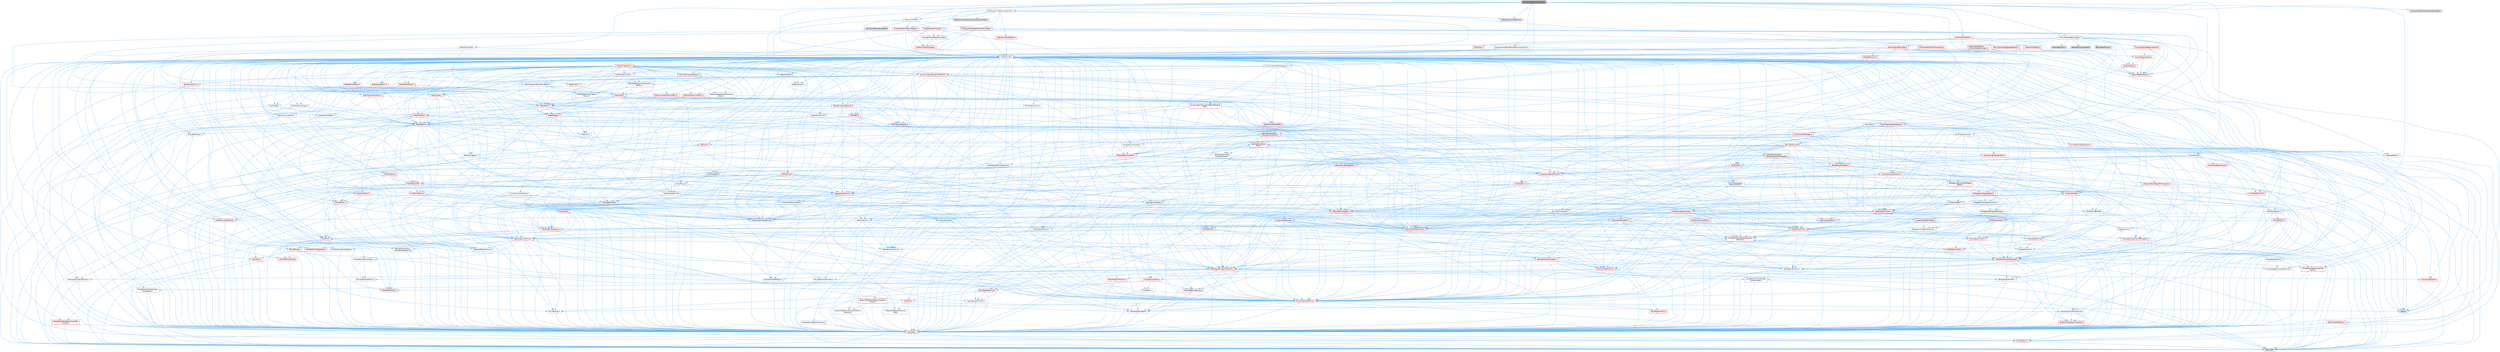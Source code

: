 digraph "DynamicMeshComponent.h"
{
 // INTERACTIVE_SVG=YES
 // LATEX_PDF_SIZE
  bgcolor="transparent";
  edge [fontname=Helvetica,fontsize=10,labelfontname=Helvetica,labelfontsize=10];
  node [fontname=Helvetica,fontsize=10,shape=box,height=0.2,width=0.4];
  Node1 [id="Node000001",label="DynamicMeshComponent.h",height=0.2,width=0.4,color="gray40", fillcolor="grey60", style="filled", fontcolor="black",tooltip=" "];
  Node1 -> Node2 [id="edge1_Node000001_Node000002",color="steelblue1",style="solid",tooltip=" "];
  Node2 [id="Node000002",label="Changes/MeshRegionChange.h",height=0.2,width=0.4,color="grey40", fillcolor="white", style="filled",URL="$d4/dd7/MeshRegionChange_8h.html",tooltip=" "];
  Node2 -> Node3 [id="edge2_Node000002_Node000003",color="steelblue1",style="solid",tooltip=" "];
  Node3 [id="Node000003",label="InteractiveToolChange.h",height=0.2,width=0.4,color="red", fillcolor="#FFF0F0", style="filled",URL="$db/d7a/InteractiveToolChange_8h.html",tooltip=" "];
  Node3 -> Node4 [id="edge3_Node000003_Node000004",color="steelblue1",style="solid",tooltip=" "];
  Node4 [id="Node000004",label="CoreMinimal.h",height=0.2,width=0.4,color="grey40", fillcolor="white", style="filled",URL="$d7/d67/CoreMinimal_8h.html",tooltip=" "];
  Node4 -> Node5 [id="edge4_Node000004_Node000005",color="steelblue1",style="solid",tooltip=" "];
  Node5 [id="Node000005",label="CoreTypes.h",height=0.2,width=0.4,color="red", fillcolor="#FFF0F0", style="filled",URL="$dc/dec/CoreTypes_8h.html",tooltip=" "];
  Node5 -> Node6 [id="edge5_Node000005_Node000006",color="steelblue1",style="solid",tooltip=" "];
  Node6 [id="Node000006",label="HAL/Platform.h",height=0.2,width=0.4,color="red", fillcolor="#FFF0F0", style="filled",URL="$d9/dd0/Platform_8h.html",tooltip=" "];
  Node6 -> Node9 [id="edge6_Node000006_Node000009",color="steelblue1",style="solid",tooltip=" "];
  Node9 [id="Node000009",label="type_traits",height=0.2,width=0.4,color="grey60", fillcolor="#E0E0E0", style="filled",tooltip=" "];
  Node4 -> Node19 [id="edge7_Node000004_Node000019",color="steelblue1",style="solid",tooltip=" "];
  Node19 [id="Node000019",label="CoreFwd.h",height=0.2,width=0.4,color="red", fillcolor="#FFF0F0", style="filled",URL="$d1/d1e/CoreFwd_8h.html",tooltip=" "];
  Node19 -> Node5 [id="edge8_Node000019_Node000005",color="steelblue1",style="solid",tooltip=" "];
  Node19 -> Node20 [id="edge9_Node000019_Node000020",color="steelblue1",style="solid",tooltip=" "];
  Node20 [id="Node000020",label="Containers/ContainersFwd.h",height=0.2,width=0.4,color="grey40", fillcolor="white", style="filled",URL="$d4/d0a/ContainersFwd_8h.html",tooltip=" "];
  Node20 -> Node6 [id="edge10_Node000020_Node000006",color="steelblue1",style="solid",tooltip=" "];
  Node20 -> Node5 [id="edge11_Node000020_Node000005",color="steelblue1",style="solid",tooltip=" "];
  Node20 -> Node21 [id="edge12_Node000020_Node000021",color="steelblue1",style="solid",tooltip=" "];
  Node21 [id="Node000021",label="Traits/IsContiguousContainer.h",height=0.2,width=0.4,color="red", fillcolor="#FFF0F0", style="filled",URL="$d5/d3c/IsContiguousContainer_8h.html",tooltip=" "];
  Node21 -> Node5 [id="edge13_Node000021_Node000005",color="steelblue1",style="solid",tooltip=" "];
  Node19 -> Node25 [id="edge14_Node000019_Node000025",color="steelblue1",style="solid",tooltip=" "];
  Node25 [id="Node000025",label="UObject/UObjectHierarchy\lFwd.h",height=0.2,width=0.4,color="grey40", fillcolor="white", style="filled",URL="$d3/d13/UObjectHierarchyFwd_8h.html",tooltip=" "];
  Node4 -> Node25 [id="edge15_Node000004_Node000025",color="steelblue1",style="solid",tooltip=" "];
  Node4 -> Node20 [id="edge16_Node000004_Node000020",color="steelblue1",style="solid",tooltip=" "];
  Node4 -> Node26 [id="edge17_Node000004_Node000026",color="steelblue1",style="solid",tooltip=" "];
  Node26 [id="Node000026",label="Misc/VarArgs.h",height=0.2,width=0.4,color="grey40", fillcolor="white", style="filled",URL="$d5/d6f/VarArgs_8h.html",tooltip=" "];
  Node26 -> Node5 [id="edge18_Node000026_Node000005",color="steelblue1",style="solid",tooltip=" "];
  Node4 -> Node27 [id="edge19_Node000004_Node000027",color="steelblue1",style="solid",tooltip=" "];
  Node27 [id="Node000027",label="Logging/LogVerbosity.h",height=0.2,width=0.4,color="grey40", fillcolor="white", style="filled",URL="$d2/d8f/LogVerbosity_8h.html",tooltip=" "];
  Node27 -> Node5 [id="edge20_Node000027_Node000005",color="steelblue1",style="solid",tooltip=" "];
  Node4 -> Node28 [id="edge21_Node000004_Node000028",color="steelblue1",style="solid",tooltip=" "];
  Node28 [id="Node000028",label="Misc/OutputDevice.h",height=0.2,width=0.4,color="red", fillcolor="#FFF0F0", style="filled",URL="$d7/d32/OutputDevice_8h.html",tooltip=" "];
  Node28 -> Node19 [id="edge22_Node000028_Node000019",color="steelblue1",style="solid",tooltip=" "];
  Node28 -> Node5 [id="edge23_Node000028_Node000005",color="steelblue1",style="solid",tooltip=" "];
  Node28 -> Node27 [id="edge24_Node000028_Node000027",color="steelblue1",style="solid",tooltip=" "];
  Node28 -> Node26 [id="edge25_Node000028_Node000026",color="steelblue1",style="solid",tooltip=" "];
  Node4 -> Node34 [id="edge26_Node000004_Node000034",color="steelblue1",style="solid",tooltip=" "];
  Node34 [id="Node000034",label="HAL/PlatformCrt.h",height=0.2,width=0.4,color="red", fillcolor="#FFF0F0", style="filled",URL="$d8/d75/PlatformCrt_8h.html",tooltip=" "];
  Node4 -> Node44 [id="edge27_Node000004_Node000044",color="steelblue1",style="solid",tooltip=" "];
  Node44 [id="Node000044",label="HAL/PlatformMisc.h",height=0.2,width=0.4,color="red", fillcolor="#FFF0F0", style="filled",URL="$d0/df5/PlatformMisc_8h.html",tooltip=" "];
  Node44 -> Node5 [id="edge28_Node000044_Node000005",color="steelblue1",style="solid",tooltip=" "];
  Node4 -> Node63 [id="edge29_Node000004_Node000063",color="steelblue1",style="solid",tooltip=" "];
  Node63 [id="Node000063",label="Misc/AssertionMacros.h",height=0.2,width=0.4,color="red", fillcolor="#FFF0F0", style="filled",URL="$d0/dfa/AssertionMacros_8h.html",tooltip=" "];
  Node63 -> Node5 [id="edge30_Node000063_Node000005",color="steelblue1",style="solid",tooltip=" "];
  Node63 -> Node6 [id="edge31_Node000063_Node000006",color="steelblue1",style="solid",tooltip=" "];
  Node63 -> Node44 [id="edge32_Node000063_Node000044",color="steelblue1",style="solid",tooltip=" "];
  Node63 -> Node64 [id="edge33_Node000063_Node000064",color="steelblue1",style="solid",tooltip=" "];
  Node64 [id="Node000064",label="Templates/EnableIf.h",height=0.2,width=0.4,color="grey40", fillcolor="white", style="filled",URL="$d7/d60/EnableIf_8h.html",tooltip=" "];
  Node64 -> Node5 [id="edge34_Node000064_Node000005",color="steelblue1",style="solid",tooltip=" "];
  Node63 -> Node26 [id="edge35_Node000063_Node000026",color="steelblue1",style="solid",tooltip=" "];
  Node63 -> Node71 [id="edge36_Node000063_Node000071",color="steelblue1",style="solid",tooltip=" "];
  Node71 [id="Node000071",label="atomic",height=0.2,width=0.4,color="grey60", fillcolor="#E0E0E0", style="filled",tooltip=" "];
  Node4 -> Node72 [id="edge37_Node000004_Node000072",color="steelblue1",style="solid",tooltip=" "];
  Node72 [id="Node000072",label="Templates/IsPointer.h",height=0.2,width=0.4,color="grey40", fillcolor="white", style="filled",URL="$d7/d05/IsPointer_8h.html",tooltip=" "];
  Node72 -> Node5 [id="edge38_Node000072_Node000005",color="steelblue1",style="solid",tooltip=" "];
  Node4 -> Node73 [id="edge39_Node000004_Node000073",color="steelblue1",style="solid",tooltip=" "];
  Node73 [id="Node000073",label="HAL/PlatformMemory.h",height=0.2,width=0.4,color="red", fillcolor="#FFF0F0", style="filled",URL="$de/d68/PlatformMemory_8h.html",tooltip=" "];
  Node73 -> Node5 [id="edge40_Node000073_Node000005",color="steelblue1",style="solid",tooltip=" "];
  Node4 -> Node56 [id="edge41_Node000004_Node000056",color="steelblue1",style="solid",tooltip=" "];
  Node56 [id="Node000056",label="HAL/PlatformAtomics.h",height=0.2,width=0.4,color="red", fillcolor="#FFF0F0", style="filled",URL="$d3/d36/PlatformAtomics_8h.html",tooltip=" "];
  Node56 -> Node5 [id="edge42_Node000056_Node000005",color="steelblue1",style="solid",tooltip=" "];
  Node4 -> Node78 [id="edge43_Node000004_Node000078",color="steelblue1",style="solid",tooltip=" "];
  Node78 [id="Node000078",label="Misc/Exec.h",height=0.2,width=0.4,color="grey40", fillcolor="white", style="filled",URL="$de/ddb/Exec_8h.html",tooltip=" "];
  Node78 -> Node5 [id="edge44_Node000078_Node000005",color="steelblue1",style="solid",tooltip=" "];
  Node78 -> Node63 [id="edge45_Node000078_Node000063",color="steelblue1",style="solid",tooltip=" "];
  Node4 -> Node79 [id="edge46_Node000004_Node000079",color="steelblue1",style="solid",tooltip=" "];
  Node79 [id="Node000079",label="HAL/MemoryBase.h",height=0.2,width=0.4,color="red", fillcolor="#FFF0F0", style="filled",URL="$d6/d9f/MemoryBase_8h.html",tooltip=" "];
  Node79 -> Node5 [id="edge47_Node000079_Node000005",color="steelblue1",style="solid",tooltip=" "];
  Node79 -> Node56 [id="edge48_Node000079_Node000056",color="steelblue1",style="solid",tooltip=" "];
  Node79 -> Node34 [id="edge49_Node000079_Node000034",color="steelblue1",style="solid",tooltip=" "];
  Node79 -> Node78 [id="edge50_Node000079_Node000078",color="steelblue1",style="solid",tooltip=" "];
  Node79 -> Node28 [id="edge51_Node000079_Node000028",color="steelblue1",style="solid",tooltip=" "];
  Node4 -> Node89 [id="edge52_Node000004_Node000089",color="steelblue1",style="solid",tooltip=" "];
  Node89 [id="Node000089",label="HAL/UnrealMemory.h",height=0.2,width=0.4,color="red", fillcolor="#FFF0F0", style="filled",URL="$d9/d96/UnrealMemory_8h.html",tooltip=" "];
  Node89 -> Node5 [id="edge53_Node000089_Node000005",color="steelblue1",style="solid",tooltip=" "];
  Node89 -> Node79 [id="edge54_Node000089_Node000079",color="steelblue1",style="solid",tooltip=" "];
  Node89 -> Node73 [id="edge55_Node000089_Node000073",color="steelblue1",style="solid",tooltip=" "];
  Node89 -> Node72 [id="edge56_Node000089_Node000072",color="steelblue1",style="solid",tooltip=" "];
  Node4 -> Node91 [id="edge57_Node000004_Node000091",color="steelblue1",style="solid",tooltip=" "];
  Node91 [id="Node000091",label="Templates/IsArithmetic.h",height=0.2,width=0.4,color="grey40", fillcolor="white", style="filled",URL="$d2/d5d/IsArithmetic_8h.html",tooltip=" "];
  Node91 -> Node5 [id="edge58_Node000091_Node000005",color="steelblue1",style="solid",tooltip=" "];
  Node4 -> Node85 [id="edge59_Node000004_Node000085",color="steelblue1",style="solid",tooltip=" "];
  Node85 [id="Node000085",label="Templates/AndOrNot.h",height=0.2,width=0.4,color="grey40", fillcolor="white", style="filled",URL="$db/d0a/AndOrNot_8h.html",tooltip=" "];
  Node85 -> Node5 [id="edge60_Node000085_Node000005",color="steelblue1",style="solid",tooltip=" "];
  Node4 -> Node92 [id="edge61_Node000004_Node000092",color="steelblue1",style="solid",tooltip=" "];
  Node92 [id="Node000092",label="Templates/IsPODType.h",height=0.2,width=0.4,color="grey40", fillcolor="white", style="filled",URL="$d7/db1/IsPODType_8h.html",tooltip=" "];
  Node92 -> Node5 [id="edge62_Node000092_Node000005",color="steelblue1",style="solid",tooltip=" "];
  Node4 -> Node93 [id="edge63_Node000004_Node000093",color="steelblue1",style="solid",tooltip=" "];
  Node93 [id="Node000093",label="Templates/IsUECoreType.h",height=0.2,width=0.4,color="grey40", fillcolor="white", style="filled",URL="$d1/db8/IsUECoreType_8h.html",tooltip=" "];
  Node93 -> Node5 [id="edge64_Node000093_Node000005",color="steelblue1",style="solid",tooltip=" "];
  Node93 -> Node9 [id="edge65_Node000093_Node000009",color="steelblue1",style="solid",tooltip=" "];
  Node4 -> Node86 [id="edge66_Node000004_Node000086",color="steelblue1",style="solid",tooltip=" "];
  Node86 [id="Node000086",label="Templates/IsTriviallyCopy\lConstructible.h",height=0.2,width=0.4,color="grey40", fillcolor="white", style="filled",URL="$d3/d78/IsTriviallyCopyConstructible_8h.html",tooltip=" "];
  Node86 -> Node5 [id="edge67_Node000086_Node000005",color="steelblue1",style="solid",tooltip=" "];
  Node86 -> Node9 [id="edge68_Node000086_Node000009",color="steelblue1",style="solid",tooltip=" "];
  Node4 -> Node94 [id="edge69_Node000004_Node000094",color="steelblue1",style="solid",tooltip=" "];
  Node94 [id="Node000094",label="Templates/UnrealTypeTraits.h",height=0.2,width=0.4,color="red", fillcolor="#FFF0F0", style="filled",URL="$d2/d2d/UnrealTypeTraits_8h.html",tooltip=" "];
  Node94 -> Node5 [id="edge70_Node000094_Node000005",color="steelblue1",style="solid",tooltip=" "];
  Node94 -> Node72 [id="edge71_Node000094_Node000072",color="steelblue1",style="solid",tooltip=" "];
  Node94 -> Node63 [id="edge72_Node000094_Node000063",color="steelblue1",style="solid",tooltip=" "];
  Node94 -> Node85 [id="edge73_Node000094_Node000085",color="steelblue1",style="solid",tooltip=" "];
  Node94 -> Node64 [id="edge74_Node000094_Node000064",color="steelblue1",style="solid",tooltip=" "];
  Node94 -> Node91 [id="edge75_Node000094_Node000091",color="steelblue1",style="solid",tooltip=" "];
  Node94 -> Node95 [id="edge76_Node000094_Node000095",color="steelblue1",style="solid",tooltip=" "];
  Node95 [id="Node000095",label="Templates/Models.h",height=0.2,width=0.4,color="red", fillcolor="#FFF0F0", style="filled",URL="$d3/d0c/Models_8h.html",tooltip=" "];
  Node94 -> Node92 [id="edge77_Node000094_Node000092",color="steelblue1",style="solid",tooltip=" "];
  Node94 -> Node93 [id="edge78_Node000094_Node000093",color="steelblue1",style="solid",tooltip=" "];
  Node94 -> Node86 [id="edge79_Node000094_Node000086",color="steelblue1",style="solid",tooltip=" "];
  Node4 -> Node64 [id="edge80_Node000004_Node000064",color="steelblue1",style="solid",tooltip=" "];
  Node4 -> Node96 [id="edge81_Node000004_Node000096",color="steelblue1",style="solid",tooltip=" "];
  Node96 [id="Node000096",label="Templates/RemoveReference.h",height=0.2,width=0.4,color="grey40", fillcolor="white", style="filled",URL="$da/dbe/RemoveReference_8h.html",tooltip=" "];
  Node96 -> Node5 [id="edge82_Node000096_Node000005",color="steelblue1",style="solid",tooltip=" "];
  Node4 -> Node97 [id="edge83_Node000004_Node000097",color="steelblue1",style="solid",tooltip=" "];
  Node97 [id="Node000097",label="Templates/IntegralConstant.h",height=0.2,width=0.4,color="grey40", fillcolor="white", style="filled",URL="$db/d1b/IntegralConstant_8h.html",tooltip=" "];
  Node97 -> Node5 [id="edge84_Node000097_Node000005",color="steelblue1",style="solid",tooltip=" "];
  Node4 -> Node98 [id="edge85_Node000004_Node000098",color="steelblue1",style="solid",tooltip=" "];
  Node98 [id="Node000098",label="Templates/IsClass.h",height=0.2,width=0.4,color="grey40", fillcolor="white", style="filled",URL="$db/dcb/IsClass_8h.html",tooltip=" "];
  Node98 -> Node5 [id="edge86_Node000098_Node000005",color="steelblue1",style="solid",tooltip=" "];
  Node4 -> Node99 [id="edge87_Node000004_Node000099",color="steelblue1",style="solid",tooltip=" "];
  Node99 [id="Node000099",label="Templates/TypeCompatible\lBytes.h",height=0.2,width=0.4,color="red", fillcolor="#FFF0F0", style="filled",URL="$df/d0a/TypeCompatibleBytes_8h.html",tooltip=" "];
  Node99 -> Node5 [id="edge88_Node000099_Node000005",color="steelblue1",style="solid",tooltip=" "];
  Node99 -> Node9 [id="edge89_Node000099_Node000009",color="steelblue1",style="solid",tooltip=" "];
  Node4 -> Node21 [id="edge90_Node000004_Node000021",color="steelblue1",style="solid",tooltip=" "];
  Node4 -> Node100 [id="edge91_Node000004_Node000100",color="steelblue1",style="solid",tooltip=" "];
  Node100 [id="Node000100",label="Templates/UnrealTemplate.h",height=0.2,width=0.4,color="red", fillcolor="#FFF0F0", style="filled",URL="$d4/d24/UnrealTemplate_8h.html",tooltip=" "];
  Node100 -> Node5 [id="edge92_Node000100_Node000005",color="steelblue1",style="solid",tooltip=" "];
  Node100 -> Node72 [id="edge93_Node000100_Node000072",color="steelblue1",style="solid",tooltip=" "];
  Node100 -> Node89 [id="edge94_Node000100_Node000089",color="steelblue1",style="solid",tooltip=" "];
  Node100 -> Node94 [id="edge95_Node000100_Node000094",color="steelblue1",style="solid",tooltip=" "];
  Node100 -> Node96 [id="edge96_Node000100_Node000096",color="steelblue1",style="solid",tooltip=" "];
  Node100 -> Node66 [id="edge97_Node000100_Node000066",color="steelblue1",style="solid",tooltip=" "];
  Node66 [id="Node000066",label="Templates/Requires.h",height=0.2,width=0.4,color="grey40", fillcolor="white", style="filled",URL="$dc/d96/Requires_8h.html",tooltip=" "];
  Node66 -> Node64 [id="edge98_Node000066_Node000064",color="steelblue1",style="solid",tooltip=" "];
  Node66 -> Node9 [id="edge99_Node000066_Node000009",color="steelblue1",style="solid",tooltip=" "];
  Node100 -> Node99 [id="edge100_Node000100_Node000099",color="steelblue1",style="solid",tooltip=" "];
  Node100 -> Node21 [id="edge101_Node000100_Node000021",color="steelblue1",style="solid",tooltip=" "];
  Node100 -> Node9 [id="edge102_Node000100_Node000009",color="steelblue1",style="solid",tooltip=" "];
  Node4 -> Node49 [id="edge103_Node000004_Node000049",color="steelblue1",style="solid",tooltip=" "];
  Node49 [id="Node000049",label="Math/NumericLimits.h",height=0.2,width=0.4,color="grey40", fillcolor="white", style="filled",URL="$df/d1b/NumericLimits_8h.html",tooltip=" "];
  Node49 -> Node5 [id="edge104_Node000049_Node000005",color="steelblue1",style="solid",tooltip=" "];
  Node4 -> Node104 [id="edge105_Node000004_Node000104",color="steelblue1",style="solid",tooltip=" "];
  Node104 [id="Node000104",label="HAL/PlatformMath.h",height=0.2,width=0.4,color="red", fillcolor="#FFF0F0", style="filled",URL="$dc/d53/PlatformMath_8h.html",tooltip=" "];
  Node104 -> Node5 [id="edge106_Node000104_Node000005",color="steelblue1",style="solid",tooltip=" "];
  Node4 -> Node87 [id="edge107_Node000004_Node000087",color="steelblue1",style="solid",tooltip=" "];
  Node87 [id="Node000087",label="Templates/IsTriviallyCopy\lAssignable.h",height=0.2,width=0.4,color="grey40", fillcolor="white", style="filled",URL="$d2/df2/IsTriviallyCopyAssignable_8h.html",tooltip=" "];
  Node87 -> Node5 [id="edge108_Node000087_Node000005",color="steelblue1",style="solid",tooltip=" "];
  Node87 -> Node9 [id="edge109_Node000087_Node000009",color="steelblue1",style="solid",tooltip=" "];
  Node4 -> Node112 [id="edge110_Node000004_Node000112",color="steelblue1",style="solid",tooltip=" "];
  Node112 [id="Node000112",label="Templates/MemoryOps.h",height=0.2,width=0.4,color="red", fillcolor="#FFF0F0", style="filled",URL="$db/dea/MemoryOps_8h.html",tooltip=" "];
  Node112 -> Node5 [id="edge111_Node000112_Node000005",color="steelblue1",style="solid",tooltip=" "];
  Node112 -> Node89 [id="edge112_Node000112_Node000089",color="steelblue1",style="solid",tooltip=" "];
  Node112 -> Node87 [id="edge113_Node000112_Node000087",color="steelblue1",style="solid",tooltip=" "];
  Node112 -> Node86 [id="edge114_Node000112_Node000086",color="steelblue1",style="solid",tooltip=" "];
  Node112 -> Node66 [id="edge115_Node000112_Node000066",color="steelblue1",style="solid",tooltip=" "];
  Node112 -> Node94 [id="edge116_Node000112_Node000094",color="steelblue1",style="solid",tooltip=" "];
  Node112 -> Node9 [id="edge117_Node000112_Node000009",color="steelblue1",style="solid",tooltip=" "];
  Node4 -> Node113 [id="edge118_Node000004_Node000113",color="steelblue1",style="solid",tooltip=" "];
  Node113 [id="Node000113",label="Containers/ContainerAllocation\lPolicies.h",height=0.2,width=0.4,color="red", fillcolor="#FFF0F0", style="filled",URL="$d7/dff/ContainerAllocationPolicies_8h.html",tooltip=" "];
  Node113 -> Node5 [id="edge119_Node000113_Node000005",color="steelblue1",style="solid",tooltip=" "];
  Node113 -> Node113 [id="edge120_Node000113_Node000113",color="steelblue1",style="solid",tooltip=" "];
  Node113 -> Node104 [id="edge121_Node000113_Node000104",color="steelblue1",style="solid",tooltip=" "];
  Node113 -> Node89 [id="edge122_Node000113_Node000089",color="steelblue1",style="solid",tooltip=" "];
  Node113 -> Node49 [id="edge123_Node000113_Node000049",color="steelblue1",style="solid",tooltip=" "];
  Node113 -> Node63 [id="edge124_Node000113_Node000063",color="steelblue1",style="solid",tooltip=" "];
  Node113 -> Node112 [id="edge125_Node000113_Node000112",color="steelblue1",style="solid",tooltip=" "];
  Node113 -> Node99 [id="edge126_Node000113_Node000099",color="steelblue1",style="solid",tooltip=" "];
  Node113 -> Node9 [id="edge127_Node000113_Node000009",color="steelblue1",style="solid",tooltip=" "];
  Node4 -> Node116 [id="edge128_Node000004_Node000116",color="steelblue1",style="solid",tooltip=" "];
  Node116 [id="Node000116",label="Templates/IsEnumClass.h",height=0.2,width=0.4,color="grey40", fillcolor="white", style="filled",URL="$d7/d15/IsEnumClass_8h.html",tooltip=" "];
  Node116 -> Node5 [id="edge129_Node000116_Node000005",color="steelblue1",style="solid",tooltip=" "];
  Node116 -> Node85 [id="edge130_Node000116_Node000085",color="steelblue1",style="solid",tooltip=" "];
  Node4 -> Node117 [id="edge131_Node000004_Node000117",color="steelblue1",style="solid",tooltip=" "];
  Node117 [id="Node000117",label="HAL/PlatformProperties.h",height=0.2,width=0.4,color="red", fillcolor="#FFF0F0", style="filled",URL="$d9/db0/PlatformProperties_8h.html",tooltip=" "];
  Node117 -> Node5 [id="edge132_Node000117_Node000005",color="steelblue1",style="solid",tooltip=" "];
  Node4 -> Node120 [id="edge133_Node000004_Node000120",color="steelblue1",style="solid",tooltip=" "];
  Node120 [id="Node000120",label="Misc/EngineVersionBase.h",height=0.2,width=0.4,color="grey40", fillcolor="white", style="filled",URL="$d5/d2b/EngineVersionBase_8h.html",tooltip=" "];
  Node120 -> Node5 [id="edge134_Node000120_Node000005",color="steelblue1",style="solid",tooltip=" "];
  Node4 -> Node121 [id="edge135_Node000004_Node000121",color="steelblue1",style="solid",tooltip=" "];
  Node121 [id="Node000121",label="Internationalization\l/TextNamespaceFwd.h",height=0.2,width=0.4,color="grey40", fillcolor="white", style="filled",URL="$d8/d97/TextNamespaceFwd_8h.html",tooltip=" "];
  Node121 -> Node5 [id="edge136_Node000121_Node000005",color="steelblue1",style="solid",tooltip=" "];
  Node4 -> Node122 [id="edge137_Node000004_Node000122",color="steelblue1",style="solid",tooltip=" "];
  Node122 [id="Node000122",label="Serialization/Archive.h",height=0.2,width=0.4,color="red", fillcolor="#FFF0F0", style="filled",URL="$d7/d3b/Archive_8h.html",tooltip=" "];
  Node122 -> Node19 [id="edge138_Node000122_Node000019",color="steelblue1",style="solid",tooltip=" "];
  Node122 -> Node5 [id="edge139_Node000122_Node000005",color="steelblue1",style="solid",tooltip=" "];
  Node122 -> Node117 [id="edge140_Node000122_Node000117",color="steelblue1",style="solid",tooltip=" "];
  Node122 -> Node121 [id="edge141_Node000122_Node000121",color="steelblue1",style="solid",tooltip=" "];
  Node122 -> Node63 [id="edge142_Node000122_Node000063",color="steelblue1",style="solid",tooltip=" "];
  Node122 -> Node120 [id="edge143_Node000122_Node000120",color="steelblue1",style="solid",tooltip=" "];
  Node122 -> Node26 [id="edge144_Node000122_Node000026",color="steelblue1",style="solid",tooltip=" "];
  Node122 -> Node64 [id="edge145_Node000122_Node000064",color="steelblue1",style="solid",tooltip=" "];
  Node122 -> Node116 [id="edge146_Node000122_Node000116",color="steelblue1",style="solid",tooltip=" "];
  Node122 -> Node100 [id="edge147_Node000122_Node000100",color="steelblue1",style="solid",tooltip=" "];
  Node122 -> Node125 [id="edge148_Node000122_Node000125",color="steelblue1",style="solid",tooltip=" "];
  Node125 [id="Node000125",label="UObject/ObjectVersion.h",height=0.2,width=0.4,color="grey40", fillcolor="white", style="filled",URL="$da/d63/ObjectVersion_8h.html",tooltip=" "];
  Node125 -> Node5 [id="edge149_Node000125_Node000005",color="steelblue1",style="solid",tooltip=" "];
  Node4 -> Node126 [id="edge150_Node000004_Node000126",color="steelblue1",style="solid",tooltip=" "];
  Node126 [id="Node000126",label="Templates/Less.h",height=0.2,width=0.4,color="grey40", fillcolor="white", style="filled",URL="$de/dc8/Less_8h.html",tooltip=" "];
  Node126 -> Node5 [id="edge151_Node000126_Node000005",color="steelblue1",style="solid",tooltip=" "];
  Node126 -> Node100 [id="edge152_Node000126_Node000100",color="steelblue1",style="solid",tooltip=" "];
  Node4 -> Node127 [id="edge153_Node000004_Node000127",color="steelblue1",style="solid",tooltip=" "];
  Node127 [id="Node000127",label="Templates/Sorting.h",height=0.2,width=0.4,color="red", fillcolor="#FFF0F0", style="filled",URL="$d3/d9e/Sorting_8h.html",tooltip=" "];
  Node127 -> Node5 [id="edge154_Node000127_Node000005",color="steelblue1",style="solid",tooltip=" "];
  Node127 -> Node104 [id="edge155_Node000127_Node000104",color="steelblue1",style="solid",tooltip=" "];
  Node127 -> Node126 [id="edge156_Node000127_Node000126",color="steelblue1",style="solid",tooltip=" "];
  Node4 -> Node138 [id="edge157_Node000004_Node000138",color="steelblue1",style="solid",tooltip=" "];
  Node138 [id="Node000138",label="Misc/Char.h",height=0.2,width=0.4,color="red", fillcolor="#FFF0F0", style="filled",URL="$d0/d58/Char_8h.html",tooltip=" "];
  Node138 -> Node5 [id="edge158_Node000138_Node000005",color="steelblue1",style="solid",tooltip=" "];
  Node138 -> Node9 [id="edge159_Node000138_Node000009",color="steelblue1",style="solid",tooltip=" "];
  Node4 -> Node141 [id="edge160_Node000004_Node000141",color="steelblue1",style="solid",tooltip=" "];
  Node141 [id="Node000141",label="GenericPlatform/GenericPlatform\lStricmp.h",height=0.2,width=0.4,color="grey40", fillcolor="white", style="filled",URL="$d2/d86/GenericPlatformStricmp_8h.html",tooltip=" "];
  Node141 -> Node5 [id="edge161_Node000141_Node000005",color="steelblue1",style="solid",tooltip=" "];
  Node4 -> Node142 [id="edge162_Node000004_Node000142",color="steelblue1",style="solid",tooltip=" "];
  Node142 [id="Node000142",label="GenericPlatform/GenericPlatform\lString.h",height=0.2,width=0.4,color="red", fillcolor="#FFF0F0", style="filled",URL="$dd/d20/GenericPlatformString_8h.html",tooltip=" "];
  Node142 -> Node5 [id="edge163_Node000142_Node000005",color="steelblue1",style="solid",tooltip=" "];
  Node142 -> Node141 [id="edge164_Node000142_Node000141",color="steelblue1",style="solid",tooltip=" "];
  Node142 -> Node64 [id="edge165_Node000142_Node000064",color="steelblue1",style="solid",tooltip=" "];
  Node142 -> Node9 [id="edge166_Node000142_Node000009",color="steelblue1",style="solid",tooltip=" "];
  Node4 -> Node75 [id="edge167_Node000004_Node000075",color="steelblue1",style="solid",tooltip=" "];
  Node75 [id="Node000075",label="HAL/PlatformString.h",height=0.2,width=0.4,color="red", fillcolor="#FFF0F0", style="filled",URL="$db/db5/PlatformString_8h.html",tooltip=" "];
  Node75 -> Node5 [id="edge168_Node000075_Node000005",color="steelblue1",style="solid",tooltip=" "];
  Node4 -> Node145 [id="edge169_Node000004_Node000145",color="steelblue1",style="solid",tooltip=" "];
  Node145 [id="Node000145",label="Misc/CString.h",height=0.2,width=0.4,color="red", fillcolor="#FFF0F0", style="filled",URL="$d2/d49/CString_8h.html",tooltip=" "];
  Node145 -> Node5 [id="edge170_Node000145_Node000005",color="steelblue1",style="solid",tooltip=" "];
  Node145 -> Node34 [id="edge171_Node000145_Node000034",color="steelblue1",style="solid",tooltip=" "];
  Node145 -> Node75 [id="edge172_Node000145_Node000075",color="steelblue1",style="solid",tooltip=" "];
  Node145 -> Node63 [id="edge173_Node000145_Node000063",color="steelblue1",style="solid",tooltip=" "];
  Node145 -> Node138 [id="edge174_Node000145_Node000138",color="steelblue1",style="solid",tooltip=" "];
  Node145 -> Node26 [id="edge175_Node000145_Node000026",color="steelblue1",style="solid",tooltip=" "];
  Node4 -> Node146 [id="edge176_Node000004_Node000146",color="steelblue1",style="solid",tooltip=" "];
  Node146 [id="Node000146",label="Misc/Crc.h",height=0.2,width=0.4,color="red", fillcolor="#FFF0F0", style="filled",URL="$d4/dd2/Crc_8h.html",tooltip=" "];
  Node146 -> Node5 [id="edge177_Node000146_Node000005",color="steelblue1",style="solid",tooltip=" "];
  Node146 -> Node75 [id="edge178_Node000146_Node000075",color="steelblue1",style="solid",tooltip=" "];
  Node146 -> Node63 [id="edge179_Node000146_Node000063",color="steelblue1",style="solid",tooltip=" "];
  Node146 -> Node145 [id="edge180_Node000146_Node000145",color="steelblue1",style="solid",tooltip=" "];
  Node146 -> Node138 [id="edge181_Node000146_Node000138",color="steelblue1",style="solid",tooltip=" "];
  Node146 -> Node94 [id="edge182_Node000146_Node000094",color="steelblue1",style="solid",tooltip=" "];
  Node4 -> Node137 [id="edge183_Node000004_Node000137",color="steelblue1",style="solid",tooltip=" "];
  Node137 [id="Node000137",label="Math/UnrealMathUtility.h",height=0.2,width=0.4,color="red", fillcolor="#FFF0F0", style="filled",URL="$db/db8/UnrealMathUtility_8h.html",tooltip=" "];
  Node137 -> Node5 [id="edge184_Node000137_Node000005",color="steelblue1",style="solid",tooltip=" "];
  Node137 -> Node63 [id="edge185_Node000137_Node000063",color="steelblue1",style="solid",tooltip=" "];
  Node137 -> Node104 [id="edge186_Node000137_Node000104",color="steelblue1",style="solid",tooltip=" "];
  Node137 -> Node66 [id="edge187_Node000137_Node000066",color="steelblue1",style="solid",tooltip=" "];
  Node4 -> Node147 [id="edge188_Node000004_Node000147",color="steelblue1",style="solid",tooltip=" "];
  Node147 [id="Node000147",label="Containers/UnrealString.h",height=0.2,width=0.4,color="red", fillcolor="#FFF0F0", style="filled",URL="$d5/dba/UnrealString_8h.html",tooltip=" "];
  Node4 -> Node151 [id="edge189_Node000004_Node000151",color="steelblue1",style="solid",tooltip=" "];
  Node151 [id="Node000151",label="Containers/Array.h",height=0.2,width=0.4,color="red", fillcolor="#FFF0F0", style="filled",URL="$df/dd0/Array_8h.html",tooltip=" "];
  Node151 -> Node5 [id="edge190_Node000151_Node000005",color="steelblue1",style="solid",tooltip=" "];
  Node151 -> Node63 [id="edge191_Node000151_Node000063",color="steelblue1",style="solid",tooltip=" "];
  Node151 -> Node89 [id="edge192_Node000151_Node000089",color="steelblue1",style="solid",tooltip=" "];
  Node151 -> Node94 [id="edge193_Node000151_Node000094",color="steelblue1",style="solid",tooltip=" "];
  Node151 -> Node100 [id="edge194_Node000151_Node000100",color="steelblue1",style="solid",tooltip=" "];
  Node151 -> Node113 [id="edge195_Node000151_Node000113",color="steelblue1",style="solid",tooltip=" "];
  Node151 -> Node122 [id="edge196_Node000151_Node000122",color="steelblue1",style="solid",tooltip=" "];
  Node151 -> Node130 [id="edge197_Node000151_Node000130",color="steelblue1",style="solid",tooltip=" "];
  Node130 [id="Node000130",label="Templates/Invoke.h",height=0.2,width=0.4,color="red", fillcolor="#FFF0F0", style="filled",URL="$d7/deb/Invoke_8h.html",tooltip=" "];
  Node130 -> Node5 [id="edge198_Node000130_Node000005",color="steelblue1",style="solid",tooltip=" "];
  Node130 -> Node100 [id="edge199_Node000130_Node000100",color="steelblue1",style="solid",tooltip=" "];
  Node130 -> Node9 [id="edge200_Node000130_Node000009",color="steelblue1",style="solid",tooltip=" "];
  Node151 -> Node126 [id="edge201_Node000151_Node000126",color="steelblue1",style="solid",tooltip=" "];
  Node151 -> Node66 [id="edge202_Node000151_Node000066",color="steelblue1",style="solid",tooltip=" "];
  Node151 -> Node127 [id="edge203_Node000151_Node000127",color="steelblue1",style="solid",tooltip=" "];
  Node151 -> Node174 [id="edge204_Node000151_Node000174",color="steelblue1",style="solid",tooltip=" "];
  Node174 [id="Node000174",label="Templates/AlignmentTemplates.h",height=0.2,width=0.4,color="red", fillcolor="#FFF0F0", style="filled",URL="$dd/d32/AlignmentTemplates_8h.html",tooltip=" "];
  Node174 -> Node5 [id="edge205_Node000174_Node000005",color="steelblue1",style="solid",tooltip=" "];
  Node174 -> Node72 [id="edge206_Node000174_Node000072",color="steelblue1",style="solid",tooltip=" "];
  Node151 -> Node9 [id="edge207_Node000151_Node000009",color="steelblue1",style="solid",tooltip=" "];
  Node4 -> Node175 [id="edge208_Node000004_Node000175",color="steelblue1",style="solid",tooltip=" "];
  Node175 [id="Node000175",label="Misc/FrameNumber.h",height=0.2,width=0.4,color="grey40", fillcolor="white", style="filled",URL="$dd/dbd/FrameNumber_8h.html",tooltip=" "];
  Node175 -> Node5 [id="edge209_Node000175_Node000005",color="steelblue1",style="solid",tooltip=" "];
  Node175 -> Node49 [id="edge210_Node000175_Node000049",color="steelblue1",style="solid",tooltip=" "];
  Node175 -> Node137 [id="edge211_Node000175_Node000137",color="steelblue1",style="solid",tooltip=" "];
  Node175 -> Node64 [id="edge212_Node000175_Node000064",color="steelblue1",style="solid",tooltip=" "];
  Node175 -> Node94 [id="edge213_Node000175_Node000094",color="steelblue1",style="solid",tooltip=" "];
  Node4 -> Node176 [id="edge214_Node000004_Node000176",color="steelblue1",style="solid",tooltip=" "];
  Node176 [id="Node000176",label="Misc/Timespan.h",height=0.2,width=0.4,color="grey40", fillcolor="white", style="filled",URL="$da/dd9/Timespan_8h.html",tooltip=" "];
  Node176 -> Node5 [id="edge215_Node000176_Node000005",color="steelblue1",style="solid",tooltip=" "];
  Node176 -> Node177 [id="edge216_Node000176_Node000177",color="steelblue1",style="solid",tooltip=" "];
  Node177 [id="Node000177",label="Math/Interval.h",height=0.2,width=0.4,color="grey40", fillcolor="white", style="filled",URL="$d1/d55/Interval_8h.html",tooltip=" "];
  Node177 -> Node5 [id="edge217_Node000177_Node000005",color="steelblue1",style="solid",tooltip=" "];
  Node177 -> Node91 [id="edge218_Node000177_Node000091",color="steelblue1",style="solid",tooltip=" "];
  Node177 -> Node94 [id="edge219_Node000177_Node000094",color="steelblue1",style="solid",tooltip=" "];
  Node177 -> Node49 [id="edge220_Node000177_Node000049",color="steelblue1",style="solid",tooltip=" "];
  Node177 -> Node137 [id="edge221_Node000177_Node000137",color="steelblue1",style="solid",tooltip=" "];
  Node176 -> Node137 [id="edge222_Node000176_Node000137",color="steelblue1",style="solid",tooltip=" "];
  Node176 -> Node63 [id="edge223_Node000176_Node000063",color="steelblue1",style="solid",tooltip=" "];
  Node4 -> Node178 [id="edge224_Node000004_Node000178",color="steelblue1",style="solid",tooltip=" "];
  Node178 [id="Node000178",label="Containers/StringConv.h",height=0.2,width=0.4,color="red", fillcolor="#FFF0F0", style="filled",URL="$d3/ddf/StringConv_8h.html",tooltip=" "];
  Node178 -> Node5 [id="edge225_Node000178_Node000005",color="steelblue1",style="solid",tooltip=" "];
  Node178 -> Node63 [id="edge226_Node000178_Node000063",color="steelblue1",style="solid",tooltip=" "];
  Node178 -> Node113 [id="edge227_Node000178_Node000113",color="steelblue1",style="solid",tooltip=" "];
  Node178 -> Node151 [id="edge228_Node000178_Node000151",color="steelblue1",style="solid",tooltip=" "];
  Node178 -> Node145 [id="edge229_Node000178_Node000145",color="steelblue1",style="solid",tooltip=" "];
  Node178 -> Node179 [id="edge230_Node000178_Node000179",color="steelblue1",style="solid",tooltip=" "];
  Node179 [id="Node000179",label="Templates/IsArray.h",height=0.2,width=0.4,color="grey40", fillcolor="white", style="filled",URL="$d8/d8d/IsArray_8h.html",tooltip=" "];
  Node179 -> Node5 [id="edge231_Node000179_Node000005",color="steelblue1",style="solid",tooltip=" "];
  Node178 -> Node100 [id="edge232_Node000178_Node000100",color="steelblue1",style="solid",tooltip=" "];
  Node178 -> Node94 [id="edge233_Node000178_Node000094",color="steelblue1",style="solid",tooltip=" "];
  Node178 -> Node21 [id="edge234_Node000178_Node000021",color="steelblue1",style="solid",tooltip=" "];
  Node178 -> Node9 [id="edge235_Node000178_Node000009",color="steelblue1",style="solid",tooltip=" "];
  Node4 -> Node180 [id="edge236_Node000004_Node000180",color="steelblue1",style="solid",tooltip=" "];
  Node180 [id="Node000180",label="UObject/UnrealNames.h",height=0.2,width=0.4,color="red", fillcolor="#FFF0F0", style="filled",URL="$d8/db1/UnrealNames_8h.html",tooltip=" "];
  Node180 -> Node5 [id="edge237_Node000180_Node000005",color="steelblue1",style="solid",tooltip=" "];
  Node4 -> Node182 [id="edge238_Node000004_Node000182",color="steelblue1",style="solid",tooltip=" "];
  Node182 [id="Node000182",label="UObject/NameTypes.h",height=0.2,width=0.4,color="red", fillcolor="#FFF0F0", style="filled",URL="$d6/d35/NameTypes_8h.html",tooltip=" "];
  Node182 -> Node5 [id="edge239_Node000182_Node000005",color="steelblue1",style="solid",tooltip=" "];
  Node182 -> Node63 [id="edge240_Node000182_Node000063",color="steelblue1",style="solid",tooltip=" "];
  Node182 -> Node89 [id="edge241_Node000182_Node000089",color="steelblue1",style="solid",tooltip=" "];
  Node182 -> Node94 [id="edge242_Node000182_Node000094",color="steelblue1",style="solid",tooltip=" "];
  Node182 -> Node100 [id="edge243_Node000182_Node000100",color="steelblue1",style="solid",tooltip=" "];
  Node182 -> Node147 [id="edge244_Node000182_Node000147",color="steelblue1",style="solid",tooltip=" "];
  Node182 -> Node183 [id="edge245_Node000182_Node000183",color="steelblue1",style="solid",tooltip=" "];
  Node183 [id="Node000183",label="HAL/CriticalSection.h",height=0.2,width=0.4,color="red", fillcolor="#FFF0F0", style="filled",URL="$d6/d90/CriticalSection_8h.html",tooltip=" "];
  Node182 -> Node178 [id="edge246_Node000182_Node000178",color="steelblue1",style="solid",tooltip=" "];
  Node182 -> Node180 [id="edge247_Node000182_Node000180",color="steelblue1",style="solid",tooltip=" "];
  Node4 -> Node190 [id="edge248_Node000004_Node000190",color="steelblue1",style="solid",tooltip=" "];
  Node190 [id="Node000190",label="Misc/Parse.h",height=0.2,width=0.4,color="red", fillcolor="#FFF0F0", style="filled",URL="$dc/d71/Parse_8h.html",tooltip=" "];
  Node190 -> Node147 [id="edge249_Node000190_Node000147",color="steelblue1",style="solid",tooltip=" "];
  Node190 -> Node5 [id="edge250_Node000190_Node000005",color="steelblue1",style="solid",tooltip=" "];
  Node190 -> Node34 [id="edge251_Node000190_Node000034",color="steelblue1",style="solid",tooltip=" "];
  Node190 -> Node191 [id="edge252_Node000190_Node000191",color="steelblue1",style="solid",tooltip=" "];
  Node191 [id="Node000191",label="Templates/Function.h",height=0.2,width=0.4,color="red", fillcolor="#FFF0F0", style="filled",URL="$df/df5/Function_8h.html",tooltip=" "];
  Node191 -> Node5 [id="edge253_Node000191_Node000005",color="steelblue1",style="solid",tooltip=" "];
  Node191 -> Node63 [id="edge254_Node000191_Node000063",color="steelblue1",style="solid",tooltip=" "];
  Node191 -> Node89 [id="edge255_Node000191_Node000089",color="steelblue1",style="solid",tooltip=" "];
  Node191 -> Node94 [id="edge256_Node000191_Node000094",color="steelblue1",style="solid",tooltip=" "];
  Node191 -> Node130 [id="edge257_Node000191_Node000130",color="steelblue1",style="solid",tooltip=" "];
  Node191 -> Node100 [id="edge258_Node000191_Node000100",color="steelblue1",style="solid",tooltip=" "];
  Node191 -> Node66 [id="edge259_Node000191_Node000066",color="steelblue1",style="solid",tooltip=" "];
  Node191 -> Node137 [id="edge260_Node000191_Node000137",color="steelblue1",style="solid",tooltip=" "];
  Node191 -> Node9 [id="edge261_Node000191_Node000009",color="steelblue1",style="solid",tooltip=" "];
  Node4 -> Node174 [id="edge262_Node000004_Node000174",color="steelblue1",style="solid",tooltip=" "];
  Node4 -> Node193 [id="edge263_Node000004_Node000193",color="steelblue1",style="solid",tooltip=" "];
  Node193 [id="Node000193",label="Misc/StructBuilder.h",height=0.2,width=0.4,color="grey40", fillcolor="white", style="filled",URL="$d9/db3/StructBuilder_8h.html",tooltip=" "];
  Node193 -> Node5 [id="edge264_Node000193_Node000005",color="steelblue1",style="solid",tooltip=" "];
  Node193 -> Node137 [id="edge265_Node000193_Node000137",color="steelblue1",style="solid",tooltip=" "];
  Node193 -> Node174 [id="edge266_Node000193_Node000174",color="steelblue1",style="solid",tooltip=" "];
  Node4 -> Node106 [id="edge267_Node000004_Node000106",color="steelblue1",style="solid",tooltip=" "];
  Node106 [id="Node000106",label="Templates/Decay.h",height=0.2,width=0.4,color="grey40", fillcolor="white", style="filled",URL="$dd/d0f/Decay_8h.html",tooltip=" "];
  Node106 -> Node5 [id="edge268_Node000106_Node000005",color="steelblue1",style="solid",tooltip=" "];
  Node106 -> Node96 [id="edge269_Node000106_Node000096",color="steelblue1",style="solid",tooltip=" "];
  Node106 -> Node9 [id="edge270_Node000106_Node000009",color="steelblue1",style="solid",tooltip=" "];
  Node4 -> Node194 [id="edge271_Node000004_Node000194",color="steelblue1",style="solid",tooltip=" "];
  Node194 [id="Node000194",label="Templates/PointerIsConvertible\lFromTo.h",height=0.2,width=0.4,color="red", fillcolor="#FFF0F0", style="filled",URL="$d6/d65/PointerIsConvertibleFromTo_8h.html",tooltip=" "];
  Node194 -> Node5 [id="edge272_Node000194_Node000005",color="steelblue1",style="solid",tooltip=" "];
  Node194 -> Node9 [id="edge273_Node000194_Node000009",color="steelblue1",style="solid",tooltip=" "];
  Node4 -> Node130 [id="edge274_Node000004_Node000130",color="steelblue1",style="solid",tooltip=" "];
  Node4 -> Node191 [id="edge275_Node000004_Node000191",color="steelblue1",style="solid",tooltip=" "];
  Node4 -> Node163 [id="edge276_Node000004_Node000163",color="steelblue1",style="solid",tooltip=" "];
  Node163 [id="Node000163",label="Templates/TypeHash.h",height=0.2,width=0.4,color="red", fillcolor="#FFF0F0", style="filled",URL="$d1/d62/TypeHash_8h.html",tooltip=" "];
  Node163 -> Node5 [id="edge277_Node000163_Node000005",color="steelblue1",style="solid",tooltip=" "];
  Node163 -> Node66 [id="edge278_Node000163_Node000066",color="steelblue1",style="solid",tooltip=" "];
  Node163 -> Node146 [id="edge279_Node000163_Node000146",color="steelblue1",style="solid",tooltip=" "];
  Node163 -> Node9 [id="edge280_Node000163_Node000009",color="steelblue1",style="solid",tooltip=" "];
  Node4 -> Node195 [id="edge281_Node000004_Node000195",color="steelblue1",style="solid",tooltip=" "];
  Node195 [id="Node000195",label="Containers/ScriptArray.h",height=0.2,width=0.4,color="red", fillcolor="#FFF0F0", style="filled",URL="$dc/daf/ScriptArray_8h.html",tooltip=" "];
  Node195 -> Node5 [id="edge282_Node000195_Node000005",color="steelblue1",style="solid",tooltip=" "];
  Node195 -> Node63 [id="edge283_Node000195_Node000063",color="steelblue1",style="solid",tooltip=" "];
  Node195 -> Node89 [id="edge284_Node000195_Node000089",color="steelblue1",style="solid",tooltip=" "];
  Node195 -> Node113 [id="edge285_Node000195_Node000113",color="steelblue1",style="solid",tooltip=" "];
  Node195 -> Node151 [id="edge286_Node000195_Node000151",color="steelblue1",style="solid",tooltip=" "];
  Node4 -> Node196 [id="edge287_Node000004_Node000196",color="steelblue1",style="solid",tooltip=" "];
  Node196 [id="Node000196",label="Containers/BitArray.h",height=0.2,width=0.4,color="red", fillcolor="#FFF0F0", style="filled",URL="$d1/de4/BitArray_8h.html",tooltip=" "];
  Node196 -> Node113 [id="edge288_Node000196_Node000113",color="steelblue1",style="solid",tooltip=" "];
  Node196 -> Node5 [id="edge289_Node000196_Node000005",color="steelblue1",style="solid",tooltip=" "];
  Node196 -> Node56 [id="edge290_Node000196_Node000056",color="steelblue1",style="solid",tooltip=" "];
  Node196 -> Node89 [id="edge291_Node000196_Node000089",color="steelblue1",style="solid",tooltip=" "];
  Node196 -> Node137 [id="edge292_Node000196_Node000137",color="steelblue1",style="solid",tooltip=" "];
  Node196 -> Node63 [id="edge293_Node000196_Node000063",color="steelblue1",style="solid",tooltip=" "];
  Node196 -> Node122 [id="edge294_Node000196_Node000122",color="steelblue1",style="solid",tooltip=" "];
  Node196 -> Node64 [id="edge295_Node000196_Node000064",color="steelblue1",style="solid",tooltip=" "];
  Node196 -> Node130 [id="edge296_Node000196_Node000130",color="steelblue1",style="solid",tooltip=" "];
  Node196 -> Node100 [id="edge297_Node000196_Node000100",color="steelblue1",style="solid",tooltip=" "];
  Node196 -> Node94 [id="edge298_Node000196_Node000094",color="steelblue1",style="solid",tooltip=" "];
  Node4 -> Node197 [id="edge299_Node000004_Node000197",color="steelblue1",style="solid",tooltip=" "];
  Node197 [id="Node000197",label="Containers/SparseArray.h",height=0.2,width=0.4,color="red", fillcolor="#FFF0F0", style="filled",URL="$d5/dbf/SparseArray_8h.html",tooltip=" "];
  Node197 -> Node5 [id="edge300_Node000197_Node000005",color="steelblue1",style="solid",tooltip=" "];
  Node197 -> Node63 [id="edge301_Node000197_Node000063",color="steelblue1",style="solid",tooltip=" "];
  Node197 -> Node89 [id="edge302_Node000197_Node000089",color="steelblue1",style="solid",tooltip=" "];
  Node197 -> Node94 [id="edge303_Node000197_Node000094",color="steelblue1",style="solid",tooltip=" "];
  Node197 -> Node100 [id="edge304_Node000197_Node000100",color="steelblue1",style="solid",tooltip=" "];
  Node197 -> Node113 [id="edge305_Node000197_Node000113",color="steelblue1",style="solid",tooltip=" "];
  Node197 -> Node126 [id="edge306_Node000197_Node000126",color="steelblue1",style="solid",tooltip=" "];
  Node197 -> Node151 [id="edge307_Node000197_Node000151",color="steelblue1",style="solid",tooltip=" "];
  Node197 -> Node137 [id="edge308_Node000197_Node000137",color="steelblue1",style="solid",tooltip=" "];
  Node197 -> Node195 [id="edge309_Node000197_Node000195",color="steelblue1",style="solid",tooltip=" "];
  Node197 -> Node196 [id="edge310_Node000197_Node000196",color="steelblue1",style="solid",tooltip=" "];
  Node197 -> Node147 [id="edge311_Node000197_Node000147",color="steelblue1",style="solid",tooltip=" "];
  Node4 -> Node213 [id="edge312_Node000004_Node000213",color="steelblue1",style="solid",tooltip=" "];
  Node213 [id="Node000213",label="Containers/Set.h",height=0.2,width=0.4,color="red", fillcolor="#FFF0F0", style="filled",URL="$d4/d45/Set_8h.html",tooltip=" "];
  Node213 -> Node113 [id="edge313_Node000213_Node000113",color="steelblue1",style="solid",tooltip=" "];
  Node213 -> Node197 [id="edge314_Node000213_Node000197",color="steelblue1",style="solid",tooltip=" "];
  Node213 -> Node20 [id="edge315_Node000213_Node000020",color="steelblue1",style="solid",tooltip=" "];
  Node213 -> Node137 [id="edge316_Node000213_Node000137",color="steelblue1",style="solid",tooltip=" "];
  Node213 -> Node63 [id="edge317_Node000213_Node000063",color="steelblue1",style="solid",tooltip=" "];
  Node213 -> Node193 [id="edge318_Node000213_Node000193",color="steelblue1",style="solid",tooltip=" "];
  Node213 -> Node191 [id="edge319_Node000213_Node000191",color="steelblue1",style="solid",tooltip=" "];
  Node213 -> Node127 [id="edge320_Node000213_Node000127",color="steelblue1",style="solid",tooltip=" "];
  Node213 -> Node163 [id="edge321_Node000213_Node000163",color="steelblue1",style="solid",tooltip=" "];
  Node213 -> Node100 [id="edge322_Node000213_Node000100",color="steelblue1",style="solid",tooltip=" "];
  Node213 -> Node9 [id="edge323_Node000213_Node000009",color="steelblue1",style="solid",tooltip=" "];
  Node4 -> Node216 [id="edge324_Node000004_Node000216",color="steelblue1",style="solid",tooltip=" "];
  Node216 [id="Node000216",label="Algo/Reverse.h",height=0.2,width=0.4,color="grey40", fillcolor="white", style="filled",URL="$d5/d93/Reverse_8h.html",tooltip=" "];
  Node216 -> Node5 [id="edge325_Node000216_Node000005",color="steelblue1",style="solid",tooltip=" "];
  Node216 -> Node100 [id="edge326_Node000216_Node000100",color="steelblue1",style="solid",tooltip=" "];
  Node4 -> Node217 [id="edge327_Node000004_Node000217",color="steelblue1",style="solid",tooltip=" "];
  Node217 [id="Node000217",label="Containers/Map.h",height=0.2,width=0.4,color="red", fillcolor="#FFF0F0", style="filled",URL="$df/d79/Map_8h.html",tooltip=" "];
  Node217 -> Node5 [id="edge328_Node000217_Node000005",color="steelblue1",style="solid",tooltip=" "];
  Node217 -> Node216 [id="edge329_Node000217_Node000216",color="steelblue1",style="solid",tooltip=" "];
  Node217 -> Node213 [id="edge330_Node000217_Node000213",color="steelblue1",style="solid",tooltip=" "];
  Node217 -> Node147 [id="edge331_Node000217_Node000147",color="steelblue1",style="solid",tooltip=" "];
  Node217 -> Node63 [id="edge332_Node000217_Node000063",color="steelblue1",style="solid",tooltip=" "];
  Node217 -> Node193 [id="edge333_Node000217_Node000193",color="steelblue1",style="solid",tooltip=" "];
  Node217 -> Node191 [id="edge334_Node000217_Node000191",color="steelblue1",style="solid",tooltip=" "];
  Node217 -> Node127 [id="edge335_Node000217_Node000127",color="steelblue1",style="solid",tooltip=" "];
  Node217 -> Node218 [id="edge336_Node000217_Node000218",color="steelblue1",style="solid",tooltip=" "];
  Node218 [id="Node000218",label="Templates/Tuple.h",height=0.2,width=0.4,color="red", fillcolor="#FFF0F0", style="filled",URL="$d2/d4f/Tuple_8h.html",tooltip=" "];
  Node218 -> Node5 [id="edge337_Node000218_Node000005",color="steelblue1",style="solid",tooltip=" "];
  Node218 -> Node100 [id="edge338_Node000218_Node000100",color="steelblue1",style="solid",tooltip=" "];
  Node218 -> Node219 [id="edge339_Node000218_Node000219",color="steelblue1",style="solid",tooltip=" "];
  Node219 [id="Node000219",label="Delegates/IntegerSequence.h",height=0.2,width=0.4,color="grey40", fillcolor="white", style="filled",URL="$d2/dcc/IntegerSequence_8h.html",tooltip=" "];
  Node219 -> Node5 [id="edge340_Node000219_Node000005",color="steelblue1",style="solid",tooltip=" "];
  Node218 -> Node130 [id="edge341_Node000218_Node000130",color="steelblue1",style="solid",tooltip=" "];
  Node218 -> Node66 [id="edge342_Node000218_Node000066",color="steelblue1",style="solid",tooltip=" "];
  Node218 -> Node163 [id="edge343_Node000218_Node000163",color="steelblue1",style="solid",tooltip=" "];
  Node218 -> Node9 [id="edge344_Node000218_Node000009",color="steelblue1",style="solid",tooltip=" "];
  Node217 -> Node100 [id="edge345_Node000217_Node000100",color="steelblue1",style="solid",tooltip=" "];
  Node217 -> Node94 [id="edge346_Node000217_Node000094",color="steelblue1",style="solid",tooltip=" "];
  Node217 -> Node9 [id="edge347_Node000217_Node000009",color="steelblue1",style="solid",tooltip=" "];
  Node4 -> Node221 [id="edge348_Node000004_Node000221",color="steelblue1",style="solid",tooltip=" "];
  Node221 [id="Node000221",label="Math/IntPoint.h",height=0.2,width=0.4,color="red", fillcolor="#FFF0F0", style="filled",URL="$d3/df7/IntPoint_8h.html",tooltip=" "];
  Node221 -> Node5 [id="edge349_Node000221_Node000005",color="steelblue1",style="solid",tooltip=" "];
  Node221 -> Node63 [id="edge350_Node000221_Node000063",color="steelblue1",style="solid",tooltip=" "];
  Node221 -> Node190 [id="edge351_Node000221_Node000190",color="steelblue1",style="solid",tooltip=" "];
  Node221 -> Node137 [id="edge352_Node000221_Node000137",color="steelblue1",style="solid",tooltip=" "];
  Node221 -> Node147 [id="edge353_Node000221_Node000147",color="steelblue1",style="solid",tooltip=" "];
  Node221 -> Node163 [id="edge354_Node000221_Node000163",color="steelblue1",style="solid",tooltip=" "];
  Node4 -> Node223 [id="edge355_Node000004_Node000223",color="steelblue1",style="solid",tooltip=" "];
  Node223 [id="Node000223",label="Math/IntVector.h",height=0.2,width=0.4,color="red", fillcolor="#FFF0F0", style="filled",URL="$d7/d44/IntVector_8h.html",tooltip=" "];
  Node223 -> Node5 [id="edge356_Node000223_Node000005",color="steelblue1",style="solid",tooltip=" "];
  Node223 -> Node146 [id="edge357_Node000223_Node000146",color="steelblue1",style="solid",tooltip=" "];
  Node223 -> Node190 [id="edge358_Node000223_Node000190",color="steelblue1",style="solid",tooltip=" "];
  Node223 -> Node137 [id="edge359_Node000223_Node000137",color="steelblue1",style="solid",tooltip=" "];
  Node223 -> Node147 [id="edge360_Node000223_Node000147",color="steelblue1",style="solid",tooltip=" "];
  Node4 -> Node224 [id="edge361_Node000004_Node000224",color="steelblue1",style="solid",tooltip=" "];
  Node224 [id="Node000224",label="Logging/LogCategory.h",height=0.2,width=0.4,color="grey40", fillcolor="white", style="filled",URL="$d9/d36/LogCategory_8h.html",tooltip=" "];
  Node224 -> Node5 [id="edge362_Node000224_Node000005",color="steelblue1",style="solid",tooltip=" "];
  Node224 -> Node27 [id="edge363_Node000224_Node000027",color="steelblue1",style="solid",tooltip=" "];
  Node224 -> Node182 [id="edge364_Node000224_Node000182",color="steelblue1",style="solid",tooltip=" "];
  Node4 -> Node225 [id="edge365_Node000004_Node000225",color="steelblue1",style="solid",tooltip=" "];
  Node225 [id="Node000225",label="Logging/LogMacros.h",height=0.2,width=0.4,color="red", fillcolor="#FFF0F0", style="filled",URL="$d0/d16/LogMacros_8h.html",tooltip=" "];
  Node225 -> Node147 [id="edge366_Node000225_Node000147",color="steelblue1",style="solid",tooltip=" "];
  Node225 -> Node5 [id="edge367_Node000225_Node000005",color="steelblue1",style="solid",tooltip=" "];
  Node225 -> Node224 [id="edge368_Node000225_Node000224",color="steelblue1",style="solid",tooltip=" "];
  Node225 -> Node27 [id="edge369_Node000225_Node000027",color="steelblue1",style="solid",tooltip=" "];
  Node225 -> Node63 [id="edge370_Node000225_Node000063",color="steelblue1",style="solid",tooltip=" "];
  Node225 -> Node26 [id="edge371_Node000225_Node000026",color="steelblue1",style="solid",tooltip=" "];
  Node225 -> Node64 [id="edge372_Node000225_Node000064",color="steelblue1",style="solid",tooltip=" "];
  Node225 -> Node9 [id="edge373_Node000225_Node000009",color="steelblue1",style="solid",tooltip=" "];
  Node4 -> Node228 [id="edge374_Node000004_Node000228",color="steelblue1",style="solid",tooltip=" "];
  Node228 [id="Node000228",label="Math/Vector2D.h",height=0.2,width=0.4,color="red", fillcolor="#FFF0F0", style="filled",URL="$d3/db0/Vector2D_8h.html",tooltip=" "];
  Node228 -> Node5 [id="edge375_Node000228_Node000005",color="steelblue1",style="solid",tooltip=" "];
  Node228 -> Node63 [id="edge376_Node000228_Node000063",color="steelblue1",style="solid",tooltip=" "];
  Node228 -> Node146 [id="edge377_Node000228_Node000146",color="steelblue1",style="solid",tooltip=" "];
  Node228 -> Node137 [id="edge378_Node000228_Node000137",color="steelblue1",style="solid",tooltip=" "];
  Node228 -> Node147 [id="edge379_Node000228_Node000147",color="steelblue1",style="solid",tooltip=" "];
  Node228 -> Node190 [id="edge380_Node000228_Node000190",color="steelblue1",style="solid",tooltip=" "];
  Node228 -> Node221 [id="edge381_Node000228_Node000221",color="steelblue1",style="solid",tooltip=" "];
  Node228 -> Node225 [id="edge382_Node000228_Node000225",color="steelblue1",style="solid",tooltip=" "];
  Node228 -> Node9 [id="edge383_Node000228_Node000009",color="steelblue1",style="solid",tooltip=" "];
  Node4 -> Node232 [id="edge384_Node000004_Node000232",color="steelblue1",style="solid",tooltip=" "];
  Node232 [id="Node000232",label="Math/IntRect.h",height=0.2,width=0.4,color="red", fillcolor="#FFF0F0", style="filled",URL="$d7/d53/IntRect_8h.html",tooltip=" "];
  Node232 -> Node5 [id="edge385_Node000232_Node000005",color="steelblue1",style="solid",tooltip=" "];
  Node232 -> Node137 [id="edge386_Node000232_Node000137",color="steelblue1",style="solid",tooltip=" "];
  Node232 -> Node147 [id="edge387_Node000232_Node000147",color="steelblue1",style="solid",tooltip=" "];
  Node232 -> Node221 [id="edge388_Node000232_Node000221",color="steelblue1",style="solid",tooltip=" "];
  Node232 -> Node228 [id="edge389_Node000232_Node000228",color="steelblue1",style="solid",tooltip=" "];
  Node4 -> Node233 [id="edge390_Node000004_Node000233",color="steelblue1",style="solid",tooltip=" "];
  Node233 [id="Node000233",label="Misc/ByteSwap.h",height=0.2,width=0.4,color="grey40", fillcolor="white", style="filled",URL="$dc/dd7/ByteSwap_8h.html",tooltip=" "];
  Node233 -> Node5 [id="edge391_Node000233_Node000005",color="steelblue1",style="solid",tooltip=" "];
  Node233 -> Node34 [id="edge392_Node000233_Node000034",color="steelblue1",style="solid",tooltip=" "];
  Node4 -> Node162 [id="edge393_Node000004_Node000162",color="steelblue1",style="solid",tooltip=" "];
  Node162 [id="Node000162",label="Containers/EnumAsByte.h",height=0.2,width=0.4,color="grey40", fillcolor="white", style="filled",URL="$d6/d9a/EnumAsByte_8h.html",tooltip=" "];
  Node162 -> Node5 [id="edge394_Node000162_Node000005",color="steelblue1",style="solid",tooltip=" "];
  Node162 -> Node92 [id="edge395_Node000162_Node000092",color="steelblue1",style="solid",tooltip=" "];
  Node162 -> Node163 [id="edge396_Node000162_Node000163",color="steelblue1",style="solid",tooltip=" "];
  Node4 -> Node234 [id="edge397_Node000004_Node000234",color="steelblue1",style="solid",tooltip=" "];
  Node234 [id="Node000234",label="HAL/PlatformTLS.h",height=0.2,width=0.4,color="red", fillcolor="#FFF0F0", style="filled",URL="$d0/def/PlatformTLS_8h.html",tooltip=" "];
  Node234 -> Node5 [id="edge398_Node000234_Node000005",color="steelblue1",style="solid",tooltip=" "];
  Node4 -> Node237 [id="edge399_Node000004_Node000237",color="steelblue1",style="solid",tooltip=" "];
  Node237 [id="Node000237",label="CoreGlobals.h",height=0.2,width=0.4,color="red", fillcolor="#FFF0F0", style="filled",URL="$d5/d8c/CoreGlobals_8h.html",tooltip=" "];
  Node237 -> Node147 [id="edge400_Node000237_Node000147",color="steelblue1",style="solid",tooltip=" "];
  Node237 -> Node5 [id="edge401_Node000237_Node000005",color="steelblue1",style="solid",tooltip=" "];
  Node237 -> Node234 [id="edge402_Node000237_Node000234",color="steelblue1",style="solid",tooltip=" "];
  Node237 -> Node225 [id="edge403_Node000237_Node000225",color="steelblue1",style="solid",tooltip=" "];
  Node237 -> Node28 [id="edge404_Node000237_Node000028",color="steelblue1",style="solid",tooltip=" "];
  Node237 -> Node182 [id="edge405_Node000237_Node000182",color="steelblue1",style="solid",tooltip=" "];
  Node237 -> Node71 [id="edge406_Node000237_Node000071",color="steelblue1",style="solid",tooltip=" "];
  Node4 -> Node238 [id="edge407_Node000004_Node000238",color="steelblue1",style="solid",tooltip=" "];
  Node238 [id="Node000238",label="Templates/SharedPointer.h",height=0.2,width=0.4,color="red", fillcolor="#FFF0F0", style="filled",URL="$d2/d17/SharedPointer_8h.html",tooltip=" "];
  Node238 -> Node5 [id="edge408_Node000238_Node000005",color="steelblue1",style="solid",tooltip=" "];
  Node238 -> Node194 [id="edge409_Node000238_Node000194",color="steelblue1",style="solid",tooltip=" "];
  Node238 -> Node63 [id="edge410_Node000238_Node000063",color="steelblue1",style="solid",tooltip=" "];
  Node238 -> Node89 [id="edge411_Node000238_Node000089",color="steelblue1",style="solid",tooltip=" "];
  Node238 -> Node151 [id="edge412_Node000238_Node000151",color="steelblue1",style="solid",tooltip=" "];
  Node238 -> Node217 [id="edge413_Node000238_Node000217",color="steelblue1",style="solid",tooltip=" "];
  Node238 -> Node237 [id="edge414_Node000238_Node000237",color="steelblue1",style="solid",tooltip=" "];
  Node4 -> Node243 [id="edge415_Node000004_Node000243",color="steelblue1",style="solid",tooltip=" "];
  Node243 [id="Node000243",label="Internationalization\l/CulturePointer.h",height=0.2,width=0.4,color="grey40", fillcolor="white", style="filled",URL="$d6/dbe/CulturePointer_8h.html",tooltip=" "];
  Node243 -> Node5 [id="edge416_Node000243_Node000005",color="steelblue1",style="solid",tooltip=" "];
  Node243 -> Node238 [id="edge417_Node000243_Node000238",color="steelblue1",style="solid",tooltip=" "];
  Node4 -> Node244 [id="edge418_Node000004_Node000244",color="steelblue1",style="solid",tooltip=" "];
  Node244 [id="Node000244",label="UObject/WeakObjectPtrTemplates.h",height=0.2,width=0.4,color="red", fillcolor="#FFF0F0", style="filled",URL="$d8/d3b/WeakObjectPtrTemplates_8h.html",tooltip=" "];
  Node244 -> Node5 [id="edge419_Node000244_Node000005",color="steelblue1",style="solid",tooltip=" "];
  Node244 -> Node66 [id="edge420_Node000244_Node000066",color="steelblue1",style="solid",tooltip=" "];
  Node244 -> Node217 [id="edge421_Node000244_Node000217",color="steelblue1",style="solid",tooltip=" "];
  Node244 -> Node9 [id="edge422_Node000244_Node000009",color="steelblue1",style="solid",tooltip=" "];
  Node4 -> Node247 [id="edge423_Node000004_Node000247",color="steelblue1",style="solid",tooltip=" "];
  Node247 [id="Node000247",label="Delegates/DelegateSettings.h",height=0.2,width=0.4,color="grey40", fillcolor="white", style="filled",URL="$d0/d97/DelegateSettings_8h.html",tooltip=" "];
  Node247 -> Node5 [id="edge424_Node000247_Node000005",color="steelblue1",style="solid",tooltip=" "];
  Node4 -> Node248 [id="edge425_Node000004_Node000248",color="steelblue1",style="solid",tooltip=" "];
  Node248 [id="Node000248",label="Delegates/IDelegateInstance.h",height=0.2,width=0.4,color="grey40", fillcolor="white", style="filled",URL="$d2/d10/IDelegateInstance_8h.html",tooltip=" "];
  Node248 -> Node5 [id="edge426_Node000248_Node000005",color="steelblue1",style="solid",tooltip=" "];
  Node248 -> Node163 [id="edge427_Node000248_Node000163",color="steelblue1",style="solid",tooltip=" "];
  Node248 -> Node182 [id="edge428_Node000248_Node000182",color="steelblue1",style="solid",tooltip=" "];
  Node248 -> Node247 [id="edge429_Node000248_Node000247",color="steelblue1",style="solid",tooltip=" "];
  Node4 -> Node249 [id="edge430_Node000004_Node000249",color="steelblue1",style="solid",tooltip=" "];
  Node249 [id="Node000249",label="Delegates/DelegateBase.h",height=0.2,width=0.4,color="red", fillcolor="#FFF0F0", style="filled",URL="$da/d67/DelegateBase_8h.html",tooltip=" "];
  Node249 -> Node5 [id="edge431_Node000249_Node000005",color="steelblue1",style="solid",tooltip=" "];
  Node249 -> Node113 [id="edge432_Node000249_Node000113",color="steelblue1",style="solid",tooltip=" "];
  Node249 -> Node137 [id="edge433_Node000249_Node000137",color="steelblue1",style="solid",tooltip=" "];
  Node249 -> Node182 [id="edge434_Node000249_Node000182",color="steelblue1",style="solid",tooltip=" "];
  Node249 -> Node247 [id="edge435_Node000249_Node000247",color="steelblue1",style="solid",tooltip=" "];
  Node249 -> Node248 [id="edge436_Node000249_Node000248",color="steelblue1",style="solid",tooltip=" "];
  Node4 -> Node257 [id="edge437_Node000004_Node000257",color="steelblue1",style="solid",tooltip=" "];
  Node257 [id="Node000257",label="Delegates/MulticastDelegate\lBase.h",height=0.2,width=0.4,color="red", fillcolor="#FFF0F0", style="filled",URL="$db/d16/MulticastDelegateBase_8h.html",tooltip=" "];
  Node257 -> Node5 [id="edge438_Node000257_Node000005",color="steelblue1",style="solid",tooltip=" "];
  Node257 -> Node113 [id="edge439_Node000257_Node000113",color="steelblue1",style="solid",tooltip=" "];
  Node257 -> Node151 [id="edge440_Node000257_Node000151",color="steelblue1",style="solid",tooltip=" "];
  Node257 -> Node137 [id="edge441_Node000257_Node000137",color="steelblue1",style="solid",tooltip=" "];
  Node257 -> Node248 [id="edge442_Node000257_Node000248",color="steelblue1",style="solid",tooltip=" "];
  Node257 -> Node249 [id="edge443_Node000257_Node000249",color="steelblue1",style="solid",tooltip=" "];
  Node4 -> Node219 [id="edge444_Node000004_Node000219",color="steelblue1",style="solid",tooltip=" "];
  Node4 -> Node218 [id="edge445_Node000004_Node000218",color="steelblue1",style="solid",tooltip=" "];
  Node4 -> Node258 [id="edge446_Node000004_Node000258",color="steelblue1",style="solid",tooltip=" "];
  Node258 [id="Node000258",label="UObject/ScriptDelegates.h",height=0.2,width=0.4,color="red", fillcolor="#FFF0F0", style="filled",URL="$de/d81/ScriptDelegates_8h.html",tooltip=" "];
  Node258 -> Node151 [id="edge447_Node000258_Node000151",color="steelblue1",style="solid",tooltip=" "];
  Node258 -> Node113 [id="edge448_Node000258_Node000113",color="steelblue1",style="solid",tooltip=" "];
  Node258 -> Node147 [id="edge449_Node000258_Node000147",color="steelblue1",style="solid",tooltip=" "];
  Node258 -> Node63 [id="edge450_Node000258_Node000063",color="steelblue1",style="solid",tooltip=" "];
  Node258 -> Node238 [id="edge451_Node000258_Node000238",color="steelblue1",style="solid",tooltip=" "];
  Node258 -> Node163 [id="edge452_Node000258_Node000163",color="steelblue1",style="solid",tooltip=" "];
  Node258 -> Node94 [id="edge453_Node000258_Node000094",color="steelblue1",style="solid",tooltip=" "];
  Node258 -> Node182 [id="edge454_Node000258_Node000182",color="steelblue1",style="solid",tooltip=" "];
  Node4 -> Node260 [id="edge455_Node000004_Node000260",color="steelblue1",style="solid",tooltip=" "];
  Node260 [id="Node000260",label="Delegates/Delegate.h",height=0.2,width=0.4,color="red", fillcolor="#FFF0F0", style="filled",URL="$d4/d80/Delegate_8h.html",tooltip=" "];
  Node260 -> Node5 [id="edge456_Node000260_Node000005",color="steelblue1",style="solid",tooltip=" "];
  Node260 -> Node63 [id="edge457_Node000260_Node000063",color="steelblue1",style="solid",tooltip=" "];
  Node260 -> Node182 [id="edge458_Node000260_Node000182",color="steelblue1",style="solid",tooltip=" "];
  Node260 -> Node238 [id="edge459_Node000260_Node000238",color="steelblue1",style="solid",tooltip=" "];
  Node260 -> Node244 [id="edge460_Node000260_Node000244",color="steelblue1",style="solid",tooltip=" "];
  Node260 -> Node257 [id="edge461_Node000260_Node000257",color="steelblue1",style="solid",tooltip=" "];
  Node260 -> Node219 [id="edge462_Node000260_Node000219",color="steelblue1",style="solid",tooltip=" "];
  Node4 -> Node265 [id="edge463_Node000004_Node000265",color="steelblue1",style="solid",tooltip=" "];
  Node265 [id="Node000265",label="Internationalization\l/TextLocalizationManager.h",height=0.2,width=0.4,color="red", fillcolor="#FFF0F0", style="filled",URL="$d5/d2e/TextLocalizationManager_8h.html",tooltip=" "];
  Node265 -> Node151 [id="edge464_Node000265_Node000151",color="steelblue1",style="solid",tooltip=" "];
  Node265 -> Node113 [id="edge465_Node000265_Node000113",color="steelblue1",style="solid",tooltip=" "];
  Node265 -> Node217 [id="edge466_Node000265_Node000217",color="steelblue1",style="solid",tooltip=" "];
  Node265 -> Node213 [id="edge467_Node000265_Node000213",color="steelblue1",style="solid",tooltip=" "];
  Node265 -> Node147 [id="edge468_Node000265_Node000147",color="steelblue1",style="solid",tooltip=" "];
  Node265 -> Node5 [id="edge469_Node000265_Node000005",color="steelblue1",style="solid",tooltip=" "];
  Node265 -> Node260 [id="edge470_Node000265_Node000260",color="steelblue1",style="solid",tooltip=" "];
  Node265 -> Node183 [id="edge471_Node000265_Node000183",color="steelblue1",style="solid",tooltip=" "];
  Node265 -> Node146 [id="edge472_Node000265_Node000146",color="steelblue1",style="solid",tooltip=" "];
  Node265 -> Node191 [id="edge473_Node000265_Node000191",color="steelblue1",style="solid",tooltip=" "];
  Node265 -> Node238 [id="edge474_Node000265_Node000238",color="steelblue1",style="solid",tooltip=" "];
  Node265 -> Node71 [id="edge475_Node000265_Node000071",color="steelblue1",style="solid",tooltip=" "];
  Node4 -> Node206 [id="edge476_Node000004_Node000206",color="steelblue1",style="solid",tooltip=" "];
  Node206 [id="Node000206",label="Misc/Optional.h",height=0.2,width=0.4,color="red", fillcolor="#FFF0F0", style="filled",URL="$d2/dae/Optional_8h.html",tooltip=" "];
  Node206 -> Node5 [id="edge477_Node000206_Node000005",color="steelblue1",style="solid",tooltip=" "];
  Node206 -> Node63 [id="edge478_Node000206_Node000063",color="steelblue1",style="solid",tooltip=" "];
  Node206 -> Node112 [id="edge479_Node000206_Node000112",color="steelblue1",style="solid",tooltip=" "];
  Node206 -> Node100 [id="edge480_Node000206_Node000100",color="steelblue1",style="solid",tooltip=" "];
  Node206 -> Node122 [id="edge481_Node000206_Node000122",color="steelblue1",style="solid",tooltip=" "];
  Node4 -> Node179 [id="edge482_Node000004_Node000179",color="steelblue1",style="solid",tooltip=" "];
  Node4 -> Node211 [id="edge483_Node000004_Node000211",color="steelblue1",style="solid",tooltip=" "];
  Node211 [id="Node000211",label="Templates/RemoveExtent.h",height=0.2,width=0.4,color="grey40", fillcolor="white", style="filled",URL="$dc/de9/RemoveExtent_8h.html",tooltip=" "];
  Node211 -> Node5 [id="edge484_Node000211_Node000005",color="steelblue1",style="solid",tooltip=" "];
  Node4 -> Node210 [id="edge485_Node000004_Node000210",color="steelblue1",style="solid",tooltip=" "];
  Node210 [id="Node000210",label="Templates/UniquePtr.h",height=0.2,width=0.4,color="red", fillcolor="#FFF0F0", style="filled",URL="$de/d1a/UniquePtr_8h.html",tooltip=" "];
  Node210 -> Node5 [id="edge486_Node000210_Node000005",color="steelblue1",style="solid",tooltip=" "];
  Node210 -> Node100 [id="edge487_Node000210_Node000100",color="steelblue1",style="solid",tooltip=" "];
  Node210 -> Node179 [id="edge488_Node000210_Node000179",color="steelblue1",style="solid",tooltip=" "];
  Node210 -> Node211 [id="edge489_Node000210_Node000211",color="steelblue1",style="solid",tooltip=" "];
  Node210 -> Node66 [id="edge490_Node000210_Node000066",color="steelblue1",style="solid",tooltip=" "];
  Node210 -> Node9 [id="edge491_Node000210_Node000009",color="steelblue1",style="solid",tooltip=" "];
  Node4 -> Node272 [id="edge492_Node000004_Node000272",color="steelblue1",style="solid",tooltip=" "];
  Node272 [id="Node000272",label="Internationalization\l/Text.h",height=0.2,width=0.4,color="red", fillcolor="#FFF0F0", style="filled",URL="$d6/d35/Text_8h.html",tooltip=" "];
  Node272 -> Node5 [id="edge493_Node000272_Node000005",color="steelblue1",style="solid",tooltip=" "];
  Node272 -> Node56 [id="edge494_Node000272_Node000056",color="steelblue1",style="solid",tooltip=" "];
  Node272 -> Node63 [id="edge495_Node000272_Node000063",color="steelblue1",style="solid",tooltip=" "];
  Node272 -> Node94 [id="edge496_Node000272_Node000094",color="steelblue1",style="solid",tooltip=" "];
  Node272 -> Node151 [id="edge497_Node000272_Node000151",color="steelblue1",style="solid",tooltip=" "];
  Node272 -> Node147 [id="edge498_Node000272_Node000147",color="steelblue1",style="solid",tooltip=" "];
  Node272 -> Node162 [id="edge499_Node000272_Node000162",color="steelblue1",style="solid",tooltip=" "];
  Node272 -> Node238 [id="edge500_Node000272_Node000238",color="steelblue1",style="solid",tooltip=" "];
  Node272 -> Node243 [id="edge501_Node000272_Node000243",color="steelblue1",style="solid",tooltip=" "];
  Node272 -> Node265 [id="edge502_Node000272_Node000265",color="steelblue1",style="solid",tooltip=" "];
  Node272 -> Node206 [id="edge503_Node000272_Node000206",color="steelblue1",style="solid",tooltip=" "];
  Node272 -> Node210 [id="edge504_Node000272_Node000210",color="steelblue1",style="solid",tooltip=" "];
  Node272 -> Node66 [id="edge505_Node000272_Node000066",color="steelblue1",style="solid",tooltip=" "];
  Node272 -> Node9 [id="edge506_Node000272_Node000009",color="steelblue1",style="solid",tooltip=" "];
  Node4 -> Node209 [id="edge507_Node000004_Node000209",color="steelblue1",style="solid",tooltip=" "];
  Node209 [id="Node000209",label="Templates/UniqueObj.h",height=0.2,width=0.4,color="grey40", fillcolor="white", style="filled",URL="$da/d95/UniqueObj_8h.html",tooltip=" "];
  Node209 -> Node5 [id="edge508_Node000209_Node000005",color="steelblue1",style="solid",tooltip=" "];
  Node209 -> Node210 [id="edge509_Node000209_Node000210",color="steelblue1",style="solid",tooltip=" "];
  Node4 -> Node278 [id="edge510_Node000004_Node000278",color="steelblue1",style="solid",tooltip=" "];
  Node278 [id="Node000278",label="Internationalization\l/Internationalization.h",height=0.2,width=0.4,color="red", fillcolor="#FFF0F0", style="filled",URL="$da/de4/Internationalization_8h.html",tooltip=" "];
  Node278 -> Node151 [id="edge511_Node000278_Node000151",color="steelblue1",style="solid",tooltip=" "];
  Node278 -> Node147 [id="edge512_Node000278_Node000147",color="steelblue1",style="solid",tooltip=" "];
  Node278 -> Node5 [id="edge513_Node000278_Node000005",color="steelblue1",style="solid",tooltip=" "];
  Node278 -> Node260 [id="edge514_Node000278_Node000260",color="steelblue1",style="solid",tooltip=" "];
  Node278 -> Node243 [id="edge515_Node000278_Node000243",color="steelblue1",style="solid",tooltip=" "];
  Node278 -> Node272 [id="edge516_Node000278_Node000272",color="steelblue1",style="solid",tooltip=" "];
  Node278 -> Node238 [id="edge517_Node000278_Node000238",color="steelblue1",style="solid",tooltip=" "];
  Node278 -> Node218 [id="edge518_Node000278_Node000218",color="steelblue1",style="solid",tooltip=" "];
  Node278 -> Node209 [id="edge519_Node000278_Node000209",color="steelblue1",style="solid",tooltip=" "];
  Node278 -> Node182 [id="edge520_Node000278_Node000182",color="steelblue1",style="solid",tooltip=" "];
  Node4 -> Node279 [id="edge521_Node000004_Node000279",color="steelblue1",style="solid",tooltip=" "];
  Node279 [id="Node000279",label="Math/Vector.h",height=0.2,width=0.4,color="red", fillcolor="#FFF0F0", style="filled",URL="$d6/dbe/Vector_8h.html",tooltip=" "];
  Node279 -> Node5 [id="edge522_Node000279_Node000005",color="steelblue1",style="solid",tooltip=" "];
  Node279 -> Node63 [id="edge523_Node000279_Node000063",color="steelblue1",style="solid",tooltip=" "];
  Node279 -> Node49 [id="edge524_Node000279_Node000049",color="steelblue1",style="solid",tooltip=" "];
  Node279 -> Node146 [id="edge525_Node000279_Node000146",color="steelblue1",style="solid",tooltip=" "];
  Node279 -> Node137 [id="edge526_Node000279_Node000137",color="steelblue1",style="solid",tooltip=" "];
  Node279 -> Node147 [id="edge527_Node000279_Node000147",color="steelblue1",style="solid",tooltip=" "];
  Node279 -> Node190 [id="edge528_Node000279_Node000190",color="steelblue1",style="solid",tooltip=" "];
  Node279 -> Node221 [id="edge529_Node000279_Node000221",color="steelblue1",style="solid",tooltip=" "];
  Node279 -> Node225 [id="edge530_Node000279_Node000225",color="steelblue1",style="solid",tooltip=" "];
  Node279 -> Node228 [id="edge531_Node000279_Node000228",color="steelblue1",style="solid",tooltip=" "];
  Node279 -> Node233 [id="edge532_Node000279_Node000233",color="steelblue1",style="solid",tooltip=" "];
  Node279 -> Node272 [id="edge533_Node000279_Node000272",color="steelblue1",style="solid",tooltip=" "];
  Node279 -> Node278 [id="edge534_Node000279_Node000278",color="steelblue1",style="solid",tooltip=" "];
  Node279 -> Node223 [id="edge535_Node000279_Node000223",color="steelblue1",style="solid",tooltip=" "];
  Node279 -> Node282 [id="edge536_Node000279_Node000282",color="steelblue1",style="solid",tooltip=" "];
  Node282 [id="Node000282",label="Math/Axis.h",height=0.2,width=0.4,color="grey40", fillcolor="white", style="filled",URL="$dd/dbb/Axis_8h.html",tooltip=" "];
  Node282 -> Node5 [id="edge537_Node000282_Node000005",color="steelblue1",style="solid",tooltip=" "];
  Node279 -> Node125 [id="edge538_Node000279_Node000125",color="steelblue1",style="solid",tooltip=" "];
  Node279 -> Node9 [id="edge539_Node000279_Node000009",color="steelblue1",style="solid",tooltip=" "];
  Node4 -> Node283 [id="edge540_Node000004_Node000283",color="steelblue1",style="solid",tooltip=" "];
  Node283 [id="Node000283",label="Math/Vector4.h",height=0.2,width=0.4,color="red", fillcolor="#FFF0F0", style="filled",URL="$d7/d36/Vector4_8h.html",tooltip=" "];
  Node283 -> Node5 [id="edge541_Node000283_Node000005",color="steelblue1",style="solid",tooltip=" "];
  Node283 -> Node146 [id="edge542_Node000283_Node000146",color="steelblue1",style="solid",tooltip=" "];
  Node283 -> Node137 [id="edge543_Node000283_Node000137",color="steelblue1",style="solid",tooltip=" "];
  Node283 -> Node147 [id="edge544_Node000283_Node000147",color="steelblue1",style="solid",tooltip=" "];
  Node283 -> Node190 [id="edge545_Node000283_Node000190",color="steelblue1",style="solid",tooltip=" "];
  Node283 -> Node225 [id="edge546_Node000283_Node000225",color="steelblue1",style="solid",tooltip=" "];
  Node283 -> Node228 [id="edge547_Node000283_Node000228",color="steelblue1",style="solid",tooltip=" "];
  Node283 -> Node279 [id="edge548_Node000283_Node000279",color="steelblue1",style="solid",tooltip=" "];
  Node283 -> Node66 [id="edge549_Node000283_Node000066",color="steelblue1",style="solid",tooltip=" "];
  Node283 -> Node9 [id="edge550_Node000283_Node000009",color="steelblue1",style="solid",tooltip=" "];
  Node4 -> Node284 [id="edge551_Node000004_Node000284",color="steelblue1",style="solid",tooltip=" "];
  Node284 [id="Node000284",label="Math/VectorRegister.h",height=0.2,width=0.4,color="red", fillcolor="#FFF0F0", style="filled",URL="$da/d8b/VectorRegister_8h.html",tooltip=" "];
  Node284 -> Node5 [id="edge552_Node000284_Node000005",color="steelblue1",style="solid",tooltip=" "];
  Node284 -> Node137 [id="edge553_Node000284_Node000137",color="steelblue1",style="solid",tooltip=" "];
  Node4 -> Node289 [id="edge554_Node000004_Node000289",color="steelblue1",style="solid",tooltip=" "];
  Node289 [id="Node000289",label="Math/TwoVectors.h",height=0.2,width=0.4,color="grey40", fillcolor="white", style="filled",URL="$d4/db4/TwoVectors_8h.html",tooltip=" "];
  Node289 -> Node5 [id="edge555_Node000289_Node000005",color="steelblue1",style="solid",tooltip=" "];
  Node289 -> Node63 [id="edge556_Node000289_Node000063",color="steelblue1",style="solid",tooltip=" "];
  Node289 -> Node137 [id="edge557_Node000289_Node000137",color="steelblue1",style="solid",tooltip=" "];
  Node289 -> Node147 [id="edge558_Node000289_Node000147",color="steelblue1",style="solid",tooltip=" "];
  Node289 -> Node279 [id="edge559_Node000289_Node000279",color="steelblue1",style="solid",tooltip=" "];
  Node4 -> Node290 [id="edge560_Node000004_Node000290",color="steelblue1",style="solid",tooltip=" "];
  Node290 [id="Node000290",label="Math/Edge.h",height=0.2,width=0.4,color="grey40", fillcolor="white", style="filled",URL="$d5/de0/Edge_8h.html",tooltip=" "];
  Node290 -> Node5 [id="edge561_Node000290_Node000005",color="steelblue1",style="solid",tooltip=" "];
  Node290 -> Node279 [id="edge562_Node000290_Node000279",color="steelblue1",style="solid",tooltip=" "];
  Node4 -> Node125 [id="edge563_Node000004_Node000125",color="steelblue1",style="solid",tooltip=" "];
  Node4 -> Node291 [id="edge564_Node000004_Node000291",color="steelblue1",style="solid",tooltip=" "];
  Node291 [id="Node000291",label="Math/CapsuleShape.h",height=0.2,width=0.4,color="grey40", fillcolor="white", style="filled",URL="$d3/d36/CapsuleShape_8h.html",tooltip=" "];
  Node291 -> Node5 [id="edge565_Node000291_Node000005",color="steelblue1",style="solid",tooltip=" "];
  Node291 -> Node279 [id="edge566_Node000291_Node000279",color="steelblue1",style="solid",tooltip=" "];
  Node4 -> Node292 [id="edge567_Node000004_Node000292",color="steelblue1",style="solid",tooltip=" "];
  Node292 [id="Node000292",label="Math/Rotator.h",height=0.2,width=0.4,color="red", fillcolor="#FFF0F0", style="filled",URL="$d8/d3a/Rotator_8h.html",tooltip=" "];
  Node292 -> Node5 [id="edge568_Node000292_Node000005",color="steelblue1",style="solid",tooltip=" "];
  Node292 -> Node137 [id="edge569_Node000292_Node000137",color="steelblue1",style="solid",tooltip=" "];
  Node292 -> Node147 [id="edge570_Node000292_Node000147",color="steelblue1",style="solid",tooltip=" "];
  Node292 -> Node190 [id="edge571_Node000292_Node000190",color="steelblue1",style="solid",tooltip=" "];
  Node292 -> Node225 [id="edge572_Node000292_Node000225",color="steelblue1",style="solid",tooltip=" "];
  Node292 -> Node279 [id="edge573_Node000292_Node000279",color="steelblue1",style="solid",tooltip=" "];
  Node292 -> Node284 [id="edge574_Node000292_Node000284",color="steelblue1",style="solid",tooltip=" "];
  Node292 -> Node125 [id="edge575_Node000292_Node000125",color="steelblue1",style="solid",tooltip=" "];
  Node4 -> Node293 [id="edge576_Node000004_Node000293",color="steelblue1",style="solid",tooltip=" "];
  Node293 [id="Node000293",label="Misc/DateTime.h",height=0.2,width=0.4,color="red", fillcolor="#FFF0F0", style="filled",URL="$d1/de9/DateTime_8h.html",tooltip=" "];
  Node293 -> Node147 [id="edge577_Node000293_Node000147",color="steelblue1",style="solid",tooltip=" "];
  Node293 -> Node5 [id="edge578_Node000293_Node000005",color="steelblue1",style="solid",tooltip=" "];
  Node293 -> Node176 [id="edge579_Node000293_Node000176",color="steelblue1",style="solid",tooltip=" "];
  Node293 -> Node122 [id="edge580_Node000293_Node000122",color="steelblue1",style="solid",tooltip=" "];
  Node293 -> Node163 [id="edge581_Node000293_Node000163",color="steelblue1",style="solid",tooltip=" "];
  Node4 -> Node294 [id="edge582_Node000004_Node000294",color="steelblue1",style="solid",tooltip=" "];
  Node294 [id="Node000294",label="Math/RangeBound.h",height=0.2,width=0.4,color="grey40", fillcolor="white", style="filled",URL="$d7/dd8/RangeBound_8h.html",tooltip=" "];
  Node294 -> Node5 [id="edge583_Node000294_Node000005",color="steelblue1",style="solid",tooltip=" "];
  Node294 -> Node63 [id="edge584_Node000294_Node000063",color="steelblue1",style="solid",tooltip=" "];
  Node294 -> Node163 [id="edge585_Node000294_Node000163",color="steelblue1",style="solid",tooltip=" "];
  Node294 -> Node162 [id="edge586_Node000294_Node000162",color="steelblue1",style="solid",tooltip=" "];
  Node294 -> Node175 [id="edge587_Node000294_Node000175",color="steelblue1",style="solid",tooltip=" "];
  Node294 -> Node293 [id="edge588_Node000294_Node000293",color="steelblue1",style="solid",tooltip=" "];
  Node4 -> Node295 [id="edge589_Node000004_Node000295",color="steelblue1",style="solid",tooltip=" "];
  Node295 [id="Node000295",label="Misc/AutomationEvent.h",height=0.2,width=0.4,color="grey40", fillcolor="white", style="filled",URL="$d1/d26/AutomationEvent_8h.html",tooltip=" "];
  Node295 -> Node5 [id="edge590_Node000295_Node000005",color="steelblue1",style="solid",tooltip=" "];
  Node295 -> Node293 [id="edge591_Node000295_Node000293",color="steelblue1",style="solid",tooltip=" "];
  Node295 -> Node230 [id="edge592_Node000295_Node000230",color="steelblue1",style="solid",tooltip=" "];
  Node230 [id="Node000230",label="Misc/Guid.h",height=0.2,width=0.4,color="red", fillcolor="#FFF0F0", style="filled",URL="$d6/d2a/Guid_8h.html",tooltip=" "];
  Node230 -> Node147 [id="edge593_Node000230_Node000147",color="steelblue1",style="solid",tooltip=" "];
  Node230 -> Node5 [id="edge594_Node000230_Node000005",color="steelblue1",style="solid",tooltip=" "];
  Node230 -> Node63 [id="edge595_Node000230_Node000063",color="steelblue1",style="solid",tooltip=" "];
  Node230 -> Node146 [id="edge596_Node000230_Node000146",color="steelblue1",style="solid",tooltip=" "];
  Node230 -> Node122 [id="edge597_Node000230_Node000122",color="steelblue1",style="solid",tooltip=" "];
  Node4 -> Node296 [id="edge598_Node000004_Node000296",color="steelblue1",style="solid",tooltip=" "];
  Node296 [id="Node000296",label="Math/Range.h",height=0.2,width=0.4,color="grey40", fillcolor="white", style="filled",URL="$d9/db6/Range_8h.html",tooltip=" "];
  Node296 -> Node5 [id="edge599_Node000296_Node000005",color="steelblue1",style="solid",tooltip=" "];
  Node296 -> Node151 [id="edge600_Node000296_Node000151",color="steelblue1",style="solid",tooltip=" "];
  Node296 -> Node63 [id="edge601_Node000296_Node000063",color="steelblue1",style="solid",tooltip=" "];
  Node296 -> Node293 [id="edge602_Node000296_Node000293",color="steelblue1",style="solid",tooltip=" "];
  Node296 -> Node294 [id="edge603_Node000296_Node000294",color="steelblue1",style="solid",tooltip=" "];
  Node296 -> Node175 [id="edge604_Node000296_Node000175",color="steelblue1",style="solid",tooltip=" "];
  Node296 -> Node122 [id="edge605_Node000296_Node000122",color="steelblue1",style="solid",tooltip=" "];
  Node4 -> Node297 [id="edge606_Node000004_Node000297",color="steelblue1",style="solid",tooltip=" "];
  Node297 [id="Node000297",label="Math/RangeSet.h",height=0.2,width=0.4,color="grey40", fillcolor="white", style="filled",URL="$dc/d21/RangeSet_8h.html",tooltip=" "];
  Node297 -> Node5 [id="edge607_Node000297_Node000005",color="steelblue1",style="solid",tooltip=" "];
  Node297 -> Node151 [id="edge608_Node000297_Node000151",color="steelblue1",style="solid",tooltip=" "];
  Node297 -> Node296 [id="edge609_Node000297_Node000296",color="steelblue1",style="solid",tooltip=" "];
  Node297 -> Node122 [id="edge610_Node000297_Node000122",color="steelblue1",style="solid",tooltip=" "];
  Node4 -> Node177 [id="edge611_Node000004_Node000177",color="steelblue1",style="solid",tooltip=" "];
  Node4 -> Node298 [id="edge612_Node000004_Node000298",color="steelblue1",style="solid",tooltip=" "];
  Node298 [id="Node000298",label="Math/Box.h",height=0.2,width=0.4,color="red", fillcolor="#FFF0F0", style="filled",URL="$de/d0f/Box_8h.html",tooltip=" "];
  Node298 -> Node5 [id="edge613_Node000298_Node000005",color="steelblue1",style="solid",tooltip=" "];
  Node298 -> Node63 [id="edge614_Node000298_Node000063",color="steelblue1",style="solid",tooltip=" "];
  Node298 -> Node137 [id="edge615_Node000298_Node000137",color="steelblue1",style="solid",tooltip=" "];
  Node298 -> Node147 [id="edge616_Node000298_Node000147",color="steelblue1",style="solid",tooltip=" "];
  Node298 -> Node279 [id="edge617_Node000298_Node000279",color="steelblue1",style="solid",tooltip=" "];
  Node4 -> Node308 [id="edge618_Node000004_Node000308",color="steelblue1",style="solid",tooltip=" "];
  Node308 [id="Node000308",label="Math/Box2D.h",height=0.2,width=0.4,color="red", fillcolor="#FFF0F0", style="filled",URL="$d3/d1c/Box2D_8h.html",tooltip=" "];
  Node308 -> Node151 [id="edge619_Node000308_Node000151",color="steelblue1",style="solid",tooltip=" "];
  Node308 -> Node147 [id="edge620_Node000308_Node000147",color="steelblue1",style="solid",tooltip=" "];
  Node308 -> Node5 [id="edge621_Node000308_Node000005",color="steelblue1",style="solid",tooltip=" "];
  Node308 -> Node137 [id="edge622_Node000308_Node000137",color="steelblue1",style="solid",tooltip=" "];
  Node308 -> Node228 [id="edge623_Node000308_Node000228",color="steelblue1",style="solid",tooltip=" "];
  Node308 -> Node63 [id="edge624_Node000308_Node000063",color="steelblue1",style="solid",tooltip=" "];
  Node308 -> Node122 [id="edge625_Node000308_Node000122",color="steelblue1",style="solid",tooltip=" "];
  Node308 -> Node93 [id="edge626_Node000308_Node000093",color="steelblue1",style="solid",tooltip=" "];
  Node308 -> Node94 [id="edge627_Node000308_Node000094",color="steelblue1",style="solid",tooltip=" "];
  Node308 -> Node182 [id="edge628_Node000308_Node000182",color="steelblue1",style="solid",tooltip=" "];
  Node308 -> Node180 [id="edge629_Node000308_Node000180",color="steelblue1",style="solid",tooltip=" "];
  Node4 -> Node309 [id="edge630_Node000004_Node000309",color="steelblue1",style="solid",tooltip=" "];
  Node309 [id="Node000309",label="Math/BoxSphereBounds.h",height=0.2,width=0.4,color="red", fillcolor="#FFF0F0", style="filled",URL="$d3/d0a/BoxSphereBounds_8h.html",tooltip=" "];
  Node309 -> Node5 [id="edge631_Node000309_Node000005",color="steelblue1",style="solid",tooltip=" "];
  Node309 -> Node137 [id="edge632_Node000309_Node000137",color="steelblue1",style="solid",tooltip=" "];
  Node309 -> Node147 [id="edge633_Node000309_Node000147",color="steelblue1",style="solid",tooltip=" "];
  Node309 -> Node225 [id="edge634_Node000309_Node000225",color="steelblue1",style="solid",tooltip=" "];
  Node309 -> Node279 [id="edge635_Node000309_Node000279",color="steelblue1",style="solid",tooltip=" "];
  Node309 -> Node298 [id="edge636_Node000309_Node000298",color="steelblue1",style="solid",tooltip=" "];
  Node4 -> Node310 [id="edge637_Node000004_Node000310",color="steelblue1",style="solid",tooltip=" "];
  Node310 [id="Node000310",label="Math/OrientedBox.h",height=0.2,width=0.4,color="grey40", fillcolor="white", style="filled",URL="$d6/db1/OrientedBox_8h.html",tooltip=" "];
  Node310 -> Node5 [id="edge638_Node000310_Node000005",color="steelblue1",style="solid",tooltip=" "];
  Node310 -> Node279 [id="edge639_Node000310_Node000279",color="steelblue1",style="solid",tooltip=" "];
  Node310 -> Node177 [id="edge640_Node000310_Node000177",color="steelblue1",style="solid",tooltip=" "];
  Node4 -> Node282 [id="edge641_Node000004_Node000282",color="steelblue1",style="solid",tooltip=" "];
  Node4 -> Node300 [id="edge642_Node000004_Node000300",color="steelblue1",style="solid",tooltip=" "];
  Node300 [id="Node000300",label="Math/Matrix.h",height=0.2,width=0.4,color="red", fillcolor="#FFF0F0", style="filled",URL="$d3/db1/Matrix_8h.html",tooltip=" "];
  Node300 -> Node5 [id="edge643_Node000300_Node000005",color="steelblue1",style="solid",tooltip=" "];
  Node300 -> Node89 [id="edge644_Node000300_Node000089",color="steelblue1",style="solid",tooltip=" "];
  Node300 -> Node137 [id="edge645_Node000300_Node000137",color="steelblue1",style="solid",tooltip=" "];
  Node300 -> Node147 [id="edge646_Node000300_Node000147",color="steelblue1",style="solid",tooltip=" "];
  Node300 -> Node279 [id="edge647_Node000300_Node000279",color="steelblue1",style="solid",tooltip=" "];
  Node300 -> Node283 [id="edge648_Node000300_Node000283",color="steelblue1",style="solid",tooltip=" "];
  Node300 -> Node292 [id="edge649_Node000300_Node000292",color="steelblue1",style="solid",tooltip=" "];
  Node300 -> Node282 [id="edge650_Node000300_Node000282",color="steelblue1",style="solid",tooltip=" "];
  Node300 -> Node125 [id="edge651_Node000300_Node000125",color="steelblue1",style="solid",tooltip=" "];
  Node300 -> Node9 [id="edge652_Node000300_Node000009",color="steelblue1",style="solid",tooltip=" "];
  Node4 -> Node311 [id="edge653_Node000004_Node000311",color="steelblue1",style="solid",tooltip=" "];
  Node311 [id="Node000311",label="Math/RotationTranslation\lMatrix.h",height=0.2,width=0.4,color="grey40", fillcolor="white", style="filled",URL="$d6/d6f/RotationTranslationMatrix_8h.html",tooltip=" "];
  Node311 -> Node5 [id="edge654_Node000311_Node000005",color="steelblue1",style="solid",tooltip=" "];
  Node311 -> Node137 [id="edge655_Node000311_Node000137",color="steelblue1",style="solid",tooltip=" "];
  Node311 -> Node284 [id="edge656_Node000311_Node000284",color="steelblue1",style="solid",tooltip=" "];
  Node311 -> Node300 [id="edge657_Node000311_Node000300",color="steelblue1",style="solid",tooltip=" "];
  Node4 -> Node312 [id="edge658_Node000004_Node000312",color="steelblue1",style="solid",tooltip=" "];
  Node312 [id="Node000312",label="Math/RotationAboutPointMatrix.h",height=0.2,width=0.4,color="grey40", fillcolor="white", style="filled",URL="$d9/d30/RotationAboutPointMatrix_8h.html",tooltip=" "];
  Node312 -> Node5 [id="edge659_Node000312_Node000005",color="steelblue1",style="solid",tooltip=" "];
  Node312 -> Node279 [id="edge660_Node000312_Node000279",color="steelblue1",style="solid",tooltip=" "];
  Node312 -> Node300 [id="edge661_Node000312_Node000300",color="steelblue1",style="solid",tooltip=" "];
  Node312 -> Node304 [id="edge662_Node000312_Node000304",color="steelblue1",style="solid",tooltip=" "];
  Node304 [id="Node000304",label="Math/Quat.h",height=0.2,width=0.4,color="red", fillcolor="#FFF0F0", style="filled",URL="$d9/de9/Quat_8h.html",tooltip=" "];
  Node304 -> Node5 [id="edge663_Node000304_Node000005",color="steelblue1",style="solid",tooltip=" "];
  Node304 -> Node63 [id="edge664_Node000304_Node000063",color="steelblue1",style="solid",tooltip=" "];
  Node304 -> Node137 [id="edge665_Node000304_Node000137",color="steelblue1",style="solid",tooltip=" "];
  Node304 -> Node147 [id="edge666_Node000304_Node000147",color="steelblue1",style="solid",tooltip=" "];
  Node304 -> Node225 [id="edge667_Node000304_Node000225",color="steelblue1",style="solid",tooltip=" "];
  Node304 -> Node279 [id="edge668_Node000304_Node000279",color="steelblue1",style="solid",tooltip=" "];
  Node304 -> Node284 [id="edge669_Node000304_Node000284",color="steelblue1",style="solid",tooltip=" "];
  Node304 -> Node292 [id="edge670_Node000304_Node000292",color="steelblue1",style="solid",tooltip=" "];
  Node304 -> Node300 [id="edge671_Node000304_Node000300",color="steelblue1",style="solid",tooltip=" "];
  Node304 -> Node125 [id="edge672_Node000304_Node000125",color="steelblue1",style="solid",tooltip=" "];
  Node312 -> Node311 [id="edge673_Node000312_Node000311",color="steelblue1",style="solid",tooltip=" "];
  Node4 -> Node313 [id="edge674_Node000004_Node000313",color="steelblue1",style="solid",tooltip=" "];
  Node313 [id="Node000313",label="Math/ScaleRotationTranslation\lMatrix.h",height=0.2,width=0.4,color="grey40", fillcolor="white", style="filled",URL="$db/dbe/ScaleRotationTranslationMatrix_8h.html",tooltip=" "];
  Node313 -> Node5 [id="edge675_Node000313_Node000005",color="steelblue1",style="solid",tooltip=" "];
  Node313 -> Node137 [id="edge676_Node000313_Node000137",color="steelblue1",style="solid",tooltip=" "];
  Node313 -> Node300 [id="edge677_Node000313_Node000300",color="steelblue1",style="solid",tooltip=" "];
  Node4 -> Node314 [id="edge678_Node000004_Node000314",color="steelblue1",style="solid",tooltip=" "];
  Node314 [id="Node000314",label="Math/RotationMatrix.h",height=0.2,width=0.4,color="grey40", fillcolor="white", style="filled",URL="$d9/d6a/RotationMatrix_8h.html",tooltip=" "];
  Node314 -> Node5 [id="edge679_Node000314_Node000005",color="steelblue1",style="solid",tooltip=" "];
  Node314 -> Node279 [id="edge680_Node000314_Node000279",color="steelblue1",style="solid",tooltip=" "];
  Node314 -> Node292 [id="edge681_Node000314_Node000292",color="steelblue1",style="solid",tooltip=" "];
  Node314 -> Node300 [id="edge682_Node000314_Node000300",color="steelblue1",style="solid",tooltip=" "];
  Node314 -> Node311 [id="edge683_Node000314_Node000311",color="steelblue1",style="solid",tooltip=" "];
  Node314 -> Node315 [id="edge684_Node000314_Node000315",color="steelblue1",style="solid",tooltip=" "];
  Node315 [id="Node000315",label="Math/QuatRotationTranslation\lMatrix.h",height=0.2,width=0.4,color="grey40", fillcolor="white", style="filled",URL="$df/d18/QuatRotationTranslationMatrix_8h.html",tooltip=" "];
  Node315 -> Node5 [id="edge685_Node000315_Node000005",color="steelblue1",style="solid",tooltip=" "];
  Node315 -> Node63 [id="edge686_Node000315_Node000063",color="steelblue1",style="solid",tooltip=" "];
  Node315 -> Node279 [id="edge687_Node000315_Node000279",color="steelblue1",style="solid",tooltip=" "];
  Node315 -> Node300 [id="edge688_Node000315_Node000300",color="steelblue1",style="solid",tooltip=" "];
  Node315 -> Node304 [id="edge689_Node000315_Node000304",color="steelblue1",style="solid",tooltip=" "];
  Node4 -> Node304 [id="edge690_Node000004_Node000304",color="steelblue1",style="solid",tooltip=" "];
  Node4 -> Node316 [id="edge691_Node000004_Node000316",color="steelblue1",style="solid",tooltip=" "];
  Node316 [id="Node000316",label="Math/PerspectiveMatrix.h",height=0.2,width=0.4,color="red", fillcolor="#FFF0F0", style="filled",URL="$d8/d26/PerspectiveMatrix_8h.html",tooltip=" "];
  Node316 -> Node5 [id="edge692_Node000316_Node000005",color="steelblue1",style="solid",tooltip=" "];
  Node316 -> Node137 [id="edge693_Node000316_Node000137",color="steelblue1",style="solid",tooltip=" "];
  Node316 -> Node300 [id="edge694_Node000316_Node000300",color="steelblue1",style="solid",tooltip=" "];
  Node4 -> Node317 [id="edge695_Node000004_Node000317",color="steelblue1",style="solid",tooltip=" "];
  Node317 [id="Node000317",label="Math/OrthoMatrix.h",height=0.2,width=0.4,color="red", fillcolor="#FFF0F0", style="filled",URL="$d4/d39/OrthoMatrix_8h.html",tooltip=" "];
  Node317 -> Node5 [id="edge696_Node000317_Node000005",color="steelblue1",style="solid",tooltip=" "];
  Node317 -> Node300 [id="edge697_Node000317_Node000300",color="steelblue1",style="solid",tooltip=" "];
  Node4 -> Node318 [id="edge698_Node000004_Node000318",color="steelblue1",style="solid",tooltip=" "];
  Node318 [id="Node000318",label="Math/TranslationMatrix.h",height=0.2,width=0.4,color="red", fillcolor="#FFF0F0", style="filled",URL="$d1/d34/TranslationMatrix_8h.html",tooltip=" "];
  Node318 -> Node5 [id="edge699_Node000318_Node000005",color="steelblue1",style="solid",tooltip=" "];
  Node318 -> Node279 [id="edge700_Node000318_Node000279",color="steelblue1",style="solid",tooltip=" "];
  Node318 -> Node300 [id="edge701_Node000318_Node000300",color="steelblue1",style="solid",tooltip=" "];
  Node4 -> Node315 [id="edge702_Node000004_Node000315",color="steelblue1",style="solid",tooltip=" "];
  Node4 -> Node319 [id="edge703_Node000004_Node000319",color="steelblue1",style="solid",tooltip=" "];
  Node319 [id="Node000319",label="Math/InverseRotationMatrix.h",height=0.2,width=0.4,color="red", fillcolor="#FFF0F0", style="filled",URL="$d9/db8/InverseRotationMatrix_8h.html",tooltip=" "];
  Node319 -> Node5 [id="edge704_Node000319_Node000005",color="steelblue1",style="solid",tooltip=" "];
  Node319 -> Node137 [id="edge705_Node000319_Node000137",color="steelblue1",style="solid",tooltip=" "];
  Node319 -> Node300 [id="edge706_Node000319_Node000300",color="steelblue1",style="solid",tooltip=" "];
  Node4 -> Node320 [id="edge707_Node000004_Node000320",color="steelblue1",style="solid",tooltip=" "];
  Node320 [id="Node000320",label="Math/ScaleMatrix.h",height=0.2,width=0.4,color="red", fillcolor="#FFF0F0", style="filled",URL="$d5/d4e/ScaleMatrix_8h.html",tooltip=" "];
  Node320 -> Node5 [id="edge708_Node000320_Node000005",color="steelblue1",style="solid",tooltip=" "];
  Node320 -> Node300 [id="edge709_Node000320_Node000300",color="steelblue1",style="solid",tooltip=" "];
  Node4 -> Node321 [id="edge710_Node000004_Node000321",color="steelblue1",style="solid",tooltip=" "];
  Node321 [id="Node000321",label="Math/MirrorMatrix.h",height=0.2,width=0.4,color="red", fillcolor="#FFF0F0", style="filled",URL="$d1/d9d/MirrorMatrix_8h.html",tooltip=" "];
  Node321 -> Node5 [id="edge711_Node000321_Node000005",color="steelblue1",style="solid",tooltip=" "];
  Node321 -> Node300 [id="edge712_Node000321_Node000300",color="steelblue1",style="solid",tooltip=" "];
  Node4 -> Node322 [id="edge713_Node000004_Node000322",color="steelblue1",style="solid",tooltip=" "];
  Node322 [id="Node000322",label="Math/ClipProjectionMatrix.h",height=0.2,width=0.4,color="red", fillcolor="#FFF0F0", style="filled",URL="$db/db6/ClipProjectionMatrix_8h.html",tooltip=" "];
  Node322 -> Node5 [id="edge714_Node000322_Node000005",color="steelblue1",style="solid",tooltip=" "];
  Node322 -> Node300 [id="edge715_Node000322_Node000300",color="steelblue1",style="solid",tooltip=" "];
  Node4 -> Node323 [id="edge716_Node000004_Node000323",color="steelblue1",style="solid",tooltip=" "];
  Node323 [id="Node000323",label="Math/Float32.h",height=0.2,width=0.4,color="grey40", fillcolor="white", style="filled",URL="$d4/d65/Float32_8h.html",tooltip=" "];
  Node323 -> Node5 [id="edge717_Node000323_Node000005",color="steelblue1",style="solid",tooltip=" "];
  Node4 -> Node324 [id="edge718_Node000004_Node000324",color="steelblue1",style="solid",tooltip=" "];
  Node324 [id="Node000324",label="Math/Float16.h",height=0.2,width=0.4,color="red", fillcolor="#FFF0F0", style="filled",URL="$d5/d5e/Float16_8h.html",tooltip=" "];
  Node324 -> Node5 [id="edge719_Node000324_Node000005",color="steelblue1",style="solid",tooltip=" "];
  Node324 -> Node122 [id="edge720_Node000324_Node000122",color="steelblue1",style="solid",tooltip=" "];
  Node324 -> Node137 [id="edge721_Node000324_Node000137",color="steelblue1",style="solid",tooltip=" "];
  Node324 -> Node323 [id="edge722_Node000324_Node000323",color="steelblue1",style="solid",tooltip=" "];
  Node4 -> Node303 [id="edge723_Node000004_Node000303",color="steelblue1",style="solid",tooltip=" "];
  Node303 [id="Node000303",label="Math/Transform.h",height=0.2,width=0.4,color="red", fillcolor="#FFF0F0", style="filled",URL="$de/d05/Math_2Transform_8h.html",tooltip=" "];
  Node303 -> Node5 [id="edge724_Node000303_Node000005",color="steelblue1",style="solid",tooltip=" "];
  Node303 -> Node304 [id="edge725_Node000303_Node000304",color="steelblue1",style="solid",tooltip=" "];
  Node303 -> Node93 [id="edge726_Node000303_Node000093",color="steelblue1",style="solid",tooltip=" "];
  Node303 -> Node182 [id="edge727_Node000303_Node000182",color="steelblue1",style="solid",tooltip=" "];
  Node303 -> Node180 [id="edge728_Node000303_Node000180",color="steelblue1",style="solid",tooltip=" "];
  Node4 -> Node325 [id="edge729_Node000004_Node000325",color="steelblue1",style="solid",tooltip=" "];
  Node325 [id="Node000325",label="Math/ConvexHull2d.h",height=0.2,width=0.4,color="grey40", fillcolor="white", style="filled",URL="$d1/de3/ConvexHull2d_8h.html",tooltip=" "];
  Node325 -> Node5 [id="edge730_Node000325_Node000005",color="steelblue1",style="solid",tooltip=" "];
  Node325 -> Node228 [id="edge731_Node000325_Node000228",color="steelblue1",style="solid",tooltip=" "];
  Node325 -> Node279 [id="edge732_Node000325_Node000279",color="steelblue1",style="solid",tooltip=" "];
  Node4 -> Node326 [id="edge733_Node000004_Node000326",color="steelblue1",style="solid",tooltip=" "];
  Node326 [id="Node000326",label="Math/UnrealMath.h",height=0.2,width=0.4,color="red", fillcolor="#FFF0F0", style="filled",URL="$d8/db2/UnrealMath_8h.html",tooltip=" "];
  Node326 -> Node282 [id="edge734_Node000326_Node000282",color="steelblue1",style="solid",tooltip=" "];
  Node326 -> Node298 [id="edge735_Node000326_Node000298",color="steelblue1",style="solid",tooltip=" "];
  Node326 -> Node308 [id="edge736_Node000326_Node000308",color="steelblue1",style="solid",tooltip=" "];
  Node326 -> Node309 [id="edge737_Node000326_Node000309",color="steelblue1",style="solid",tooltip=" "];
  Node326 -> Node291 [id="edge738_Node000326_Node000291",color="steelblue1",style="solid",tooltip=" "];
  Node326 -> Node322 [id="edge739_Node000326_Node000322",color="steelblue1",style="solid",tooltip=" "];
  Node326 -> Node325 [id="edge740_Node000326_Node000325",color="steelblue1",style="solid",tooltip=" "];
  Node326 -> Node290 [id="edge741_Node000326_Node000290",color="steelblue1",style="solid",tooltip=" "];
  Node326 -> Node324 [id="edge742_Node000326_Node000324",color="steelblue1",style="solid",tooltip=" "];
  Node326 -> Node323 [id="edge743_Node000326_Node000323",color="steelblue1",style="solid",tooltip=" "];
  Node326 -> Node221 [id="edge744_Node000326_Node000221",color="steelblue1",style="solid",tooltip=" "];
  Node326 -> Node232 [id="edge745_Node000326_Node000232",color="steelblue1",style="solid",tooltip=" "];
  Node326 -> Node223 [id="edge746_Node000326_Node000223",color="steelblue1",style="solid",tooltip=" "];
  Node326 -> Node177 [id="edge747_Node000326_Node000177",color="steelblue1",style="solid",tooltip=" "];
  Node326 -> Node319 [id="edge748_Node000326_Node000319",color="steelblue1",style="solid",tooltip=" "];
  Node326 -> Node300 [id="edge749_Node000326_Node000300",color="steelblue1",style="solid",tooltip=" "];
  Node326 -> Node321 [id="edge750_Node000326_Node000321",color="steelblue1",style="solid",tooltip=" "];
  Node326 -> Node49 [id="edge751_Node000326_Node000049",color="steelblue1",style="solid",tooltip=" "];
  Node326 -> Node310 [id="edge752_Node000326_Node000310",color="steelblue1",style="solid",tooltip=" "];
  Node326 -> Node317 [id="edge753_Node000326_Node000317",color="steelblue1",style="solid",tooltip=" "];
  Node326 -> Node316 [id="edge754_Node000326_Node000316",color="steelblue1",style="solid",tooltip=" "];
  Node326 -> Node304 [id="edge755_Node000326_Node000304",color="steelblue1",style="solid",tooltip=" "];
  Node326 -> Node315 [id="edge756_Node000326_Node000315",color="steelblue1",style="solid",tooltip=" "];
  Node326 -> Node296 [id="edge757_Node000326_Node000296",color="steelblue1",style="solid",tooltip=" "];
  Node326 -> Node294 [id="edge758_Node000326_Node000294",color="steelblue1",style="solid",tooltip=" "];
  Node326 -> Node297 [id="edge759_Node000326_Node000297",color="steelblue1",style="solid",tooltip=" "];
  Node326 -> Node312 [id="edge760_Node000326_Node000312",color="steelblue1",style="solid",tooltip=" "];
  Node326 -> Node314 [id="edge761_Node000326_Node000314",color="steelblue1",style="solid",tooltip=" "];
  Node326 -> Node311 [id="edge762_Node000326_Node000311",color="steelblue1",style="solid",tooltip=" "];
  Node326 -> Node292 [id="edge763_Node000326_Node000292",color="steelblue1",style="solid",tooltip=" "];
  Node326 -> Node320 [id="edge764_Node000326_Node000320",color="steelblue1",style="solid",tooltip=" "];
  Node326 -> Node313 [id="edge765_Node000326_Node000313",color="steelblue1",style="solid",tooltip=" "];
  Node326 -> Node303 [id="edge766_Node000326_Node000303",color="steelblue1",style="solid",tooltip=" "];
  Node326 -> Node318 [id="edge767_Node000326_Node000318",color="steelblue1",style="solid",tooltip=" "];
  Node326 -> Node289 [id="edge768_Node000326_Node000289",color="steelblue1",style="solid",tooltip=" "];
  Node326 -> Node137 [id="edge769_Node000326_Node000137",color="steelblue1",style="solid",tooltip=" "];
  Node326 -> Node279 [id="edge770_Node000326_Node000279",color="steelblue1",style="solid",tooltip=" "];
  Node326 -> Node228 [id="edge771_Node000326_Node000228",color="steelblue1",style="solid",tooltip=" "];
  Node326 -> Node283 [id="edge772_Node000326_Node000283",color="steelblue1",style="solid",tooltip=" "];
  Node326 -> Node284 [id="edge773_Node000326_Node000284",color="steelblue1",style="solid",tooltip=" "];
  Node1 -> Node4 [id="edge774_Node000001_Node000004",color="steelblue1",style="solid",tooltip=" "];
  Node1 -> Node399 [id="edge775_Node000001_Node000399",color="steelblue1",style="solid",tooltip=" "];
  Node399 [id="Node000399",label="BaseDynamicMeshComponent.h",height=0.2,width=0.4,color="grey40", fillcolor="white", style="filled",URL="$d3/df4/BaseDynamicMeshComponent_8h.html",tooltip=" "];
  Node399 -> Node4 [id="edge776_Node000399_Node000004",color="steelblue1",style="solid",tooltip=" "];
  Node399 -> Node400 [id="edge777_Node000399_Node000400",color="steelblue1",style="solid",tooltip=" "];
  Node400 [id="Node000400",label="Components/MeshComponent.h",height=0.2,width=0.4,color="red", fillcolor="#FFF0F0", style="filled",URL="$dd/d57/MeshComponent_8h.html",tooltip=" "];
  Node400 -> Node4 [id="edge778_Node000400_Node000004",color="steelblue1",style="solid",tooltip=" "];
  Node400 -> Node369 [id="edge779_Node000400_Node000369",color="steelblue1",style="solid",tooltip=" "];
  Node369 [id="Node000369",label="UObject/ObjectMacros.h",height=0.2,width=0.4,color="red", fillcolor="#FFF0F0", style="filled",URL="$d8/d8d/ObjectMacros_8h.html",tooltip=" "];
  Node399 -> Node689 [id="edge780_Node000399_Node000689",color="steelblue1",style="solid",tooltip=" "];
  Node689 [id="Node000689",label="InteractiveToolObjects.h",height=0.2,width=0.4,color="red", fillcolor="#FFF0F0", style="filled",URL="$d6/d81/InteractiveToolObjects_8h.html",tooltip=" "];
  Node689 -> Node4 [id="edge781_Node000689_Node000004",color="steelblue1",style="solid",tooltip=" "];
  Node399 -> Node691 [id="edge782_Node000399_Node000691",color="steelblue1",style="solid",tooltip=" "];
  Node691 [id="Node000691",label="Changes/MeshVertexChange.h",height=0.2,width=0.4,color="red", fillcolor="#FFF0F0", style="filled",URL="$db/dd7/MeshVertexChange_8h.html",tooltip=" "];
  Node691 -> Node2 [id="edge783_Node000691_Node000002",color="steelblue1",style="solid",tooltip=" "];
  Node691 -> Node4 [id="edge784_Node000691_Node000004",color="steelblue1",style="solid",tooltip=" "];
  Node691 -> Node3 [id="edge785_Node000691_Node000003",color="steelblue1",style="solid",tooltip=" "];
  Node691 -> Node692 [id="edge786_Node000691_Node000692",color="steelblue1",style="solid",tooltip=" "];
  Node692 [id="Node000692",label="VectorTypes.h",height=0.2,width=0.4,color="red", fillcolor="#FFF0F0", style="filled",URL="$d4/d5b/VectorTypes_8h.html",tooltip=" "];
  Node692 -> Node279 [id="edge787_Node000692_Node000279",color="steelblue1",style="solid",tooltip=" "];
  Node692 -> Node283 [id="edge788_Node000692_Node000283",color="steelblue1",style="solid",tooltip=" "];
  Node692 -> Node693 [id="edge789_Node000692_Node000693",color="steelblue1",style="solid",tooltip=" "];
  Node693 [id="Node000693",label="MathUtil.h",height=0.2,width=0.4,color="red", fillcolor="#FFF0F0", style="filled",URL="$d4/d5b/MathUtil_8h.html",tooltip=" "];
  Node693 -> Node694 [id="edge790_Node000693_Node000694",color="steelblue1",style="solid",tooltip=" "];
  Node694 [id="Node000694",label="GeometryBase.h",height=0.2,width=0.4,color="grey40", fillcolor="white", style="filled",URL="$d5/d5e/GeometryBase_8h.html",tooltip=" "];
  Node694 -> Node5 [id="edge791_Node000694_Node000005",color="steelblue1",style="solid",tooltip=" "];
  Node694 -> Node225 [id="edge792_Node000694_Node000225",color="steelblue1",style="solid",tooltip=" "];
  Node693 -> Node6 [id="edge793_Node000693_Node000006",color="steelblue1",style="solid",tooltip=" "];
  Node693 -> Node481 [id="edge794_Node000693_Node000481",color="steelblue1",style="solid",tooltip=" "];
  Node481 [id="Node000481",label="EngineDefines.h",height=0.2,width=0.4,color="grey40", fillcolor="white", style="filled",URL="$de/d63/EngineDefines_8h.html",tooltip=" "];
  Node481 -> Node6 [id="edge795_Node000481_Node000006",color="steelblue1",style="solid",tooltip=" "];
  Node692 -> Node122 [id="edge796_Node000692_Node000122",color="steelblue1",style="solid",tooltip=" "];
  Node692 -> Node94 [id="edge797_Node000692_Node000094",color="steelblue1",style="solid",tooltip=" "];
  Node399 -> Node698 [id="edge798_Node000399_Node000698",color="steelblue1",style="solid",tooltip=" "];
  Node698 [id="Node000698",label="Changes/MeshChange.h",height=0.2,width=0.4,color="red", fillcolor="#FFF0F0", style="filled",URL="$de/d27/MeshChange_8h.html",tooltip=" "];
  Node698 -> Node2 [id="edge799_Node000698_Node000002",color="steelblue1",style="solid",tooltip=" "];
  Node698 -> Node147 [id="edge800_Node000698_Node000147",color="steelblue1",style="solid",tooltip=" "];
  Node698 -> Node4 [id="edge801_Node000698_Node000004",color="steelblue1",style="solid",tooltip=" "];
  Node698 -> Node3 [id="edge802_Node000698_Node000003",color="steelblue1",style="solid",tooltip=" "];
  Node698 -> Node191 [id="edge803_Node000698_Node000191",color="steelblue1",style="solid",tooltip=" "];
  Node698 -> Node210 [id="edge804_Node000698_Node000210",color="steelblue1",style="solid",tooltip=" "];
  Node698 -> Node369 [id="edge805_Node000698_Node000369",color="steelblue1",style="solid",tooltip=" "];
  Node698 -> Node692 [id="edge806_Node000698_Node000692",color="steelblue1",style="solid",tooltip=" "];
  Node399 -> Node731 [id="edge807_Node000399_Node000731",color="steelblue1",style="solid",tooltip=" "];
  Node731 [id="Node000731",label="Changes/MeshReplacementChange.h",height=0.2,width=0.4,color="red", fillcolor="#FFF0F0", style="filled",URL="$d7/dcb/MeshReplacementChange_8h.html",tooltip=" "];
  Node731 -> Node2 [id="edge808_Node000731_Node000002",color="steelblue1",style="solid",tooltip=" "];
  Node731 -> Node147 [id="edge809_Node000731_Node000147",color="steelblue1",style="solid",tooltip=" "];
  Node731 -> Node4 [id="edge810_Node000731_Node000004",color="steelblue1",style="solid",tooltip=" "];
  Node731 -> Node694 [id="edge811_Node000731_Node000694",color="steelblue1",style="solid",tooltip=" "];
  Node731 -> Node3 [id="edge812_Node000731_Node000003",color="steelblue1",style="solid",tooltip=" "];
  Node731 -> Node191 [id="edge813_Node000731_Node000191",color="steelblue1",style="solid",tooltip=" "];
  Node731 -> Node238 [id="edge814_Node000731_Node000238",color="steelblue1",style="solid",tooltip=" "];
  Node731 -> Node369 [id="edge815_Node000731_Node000369",color="steelblue1",style="solid",tooltip=" "];
  Node399 -> Node733 [id="edge816_Node000399_Node000733",color="steelblue1",style="solid",tooltip=" "];
  Node733 [id="Node000733",label="MeshConversionOptions.h",height=0.2,width=0.4,color="grey60", fillcolor="#E0E0E0", style="filled",tooltip=" "];
  Node399 -> Node701 [id="edge817_Node000399_Node000701",color="steelblue1",style="solid",tooltip=" "];
  Node701 [id="Node000701",label="DynamicMesh/DynamicMesh3.h",height=0.2,width=0.4,color="red", fillcolor="#FFF0F0", style="filled",URL="$d5/d34/DynamicMesh3_8h.html",tooltip=" "];
  Node701 -> Node151 [id="edge818_Node000701_Node000151",color="steelblue1",style="solid",tooltip=" "];
  Node701 -> Node147 [id="edge819_Node000701_Node000147",color="steelblue1",style="solid",tooltip=" "];
  Node701 -> Node6 [id="edge820_Node000701_Node000006",color="steelblue1",style="solid",tooltip=" "];
  Node701 -> Node711 [id="edge821_Node000701_Node000711",color="steelblue1",style="solid",tooltip=" "];
  Node711 [id="Node000711",label="Math/UnrealMathSSE.h",height=0.2,width=0.4,color="red", fillcolor="#FFF0F0", style="filled",URL="$d0/d2f/UnrealMathSSE_8h.html",tooltip=" "];
  Node711 -> Node6 [id="edge822_Node000711_Node000006",color="steelblue1",style="solid",tooltip=" "];
  Node711 -> Node104 [id="edge823_Node000711_Node000104",color="steelblue1",style="solid",tooltip=" "];
  Node711 -> Node137 [id="edge824_Node000711_Node000137",color="steelblue1",style="solid",tooltip=" "];
  Node701 -> Node279 [id="edge825_Node000701_Node000279",color="steelblue1",style="solid",tooltip=" "];
  Node701 -> Node228 [id="edge826_Node000701_Node000228",color="steelblue1",style="solid",tooltip=" "];
  Node701 -> Node693 [id="edge827_Node000701_Node000693",color="steelblue1",style="solid",tooltip=" "];
  Node701 -> Node63 [id="edge828_Node000701_Node000063",color="steelblue1",style="solid",tooltip=" "];
  Node701 -> Node206 [id="edge829_Node000701_Node000206",color="steelblue1",style="solid",tooltip=" "];
  Node701 -> Node704 [id="edge830_Node000701_Node000704",color="steelblue1",style="solid",tooltip=" "];
  Node704 [id="Node000704",label="Quaternion.h",height=0.2,width=0.4,color="red", fillcolor="#FFF0F0", style="filled",URL="$d1/d4a/Quaternion_8h.html",tooltip=" "];
  Node704 -> Node304 [id="edge831_Node000704_Node000304",color="steelblue1",style="solid",tooltip=" "];
  Node704 -> Node692 [id="edge832_Node000704_Node000692",color="steelblue1",style="solid",tooltip=" "];
  Node701 -> Node122 [id="edge833_Node000701_Node000122",color="steelblue1",style="solid",tooltip=" "];
  Node701 -> Node191 [id="edge834_Node000701_Node000191",color="steelblue1",style="solid",tooltip=" "];
  Node701 -> Node210 [id="edge835_Node000701_Node000210",color="steelblue1",style="solid",tooltip=" "];
  Node701 -> Node100 [id="edge836_Node000701_Node000100",color="steelblue1",style="solid",tooltip=" "];
  Node701 -> Node692 [id="edge837_Node000701_Node000692",color="steelblue1",style="solid",tooltip=" "];
  Node701 -> Node71 [id="edge838_Node000701_Node000071",color="steelblue1",style="solid",tooltip=" "];
  Node399 -> Node734 [id="edge839_Node000399_Node000734",color="steelblue1",style="solid",tooltip=" "];
  Node734 [id="Node000734",label="UDynamicMesh.h",height=0.2,width=0.4,color="grey40", fillcolor="white", style="filled",URL="$d3/dcc/UDynamicMesh_8h.html",tooltip=" "];
  Node734 -> Node4 [id="edge840_Node000734_Node000004",color="steelblue1",style="solid",tooltip=" "];
  Node734 -> Node701 [id="edge841_Node000734_Node000701",color="steelblue1",style="solid",tooltip=" "];
  Node734 -> Node691 [id="edge842_Node000734_Node000691",color="steelblue1",style="solid",tooltip=" "];
  Node734 -> Node698 [id="edge843_Node000734_Node000698",color="steelblue1",style="solid",tooltip=" "];
  Node734 -> Node731 [id="edge844_Node000734_Node000731",color="steelblue1",style="solid",tooltip=" "];
  Node734 -> Node735 [id="edge845_Node000734_Node000735",color="steelblue1",style="solid",tooltip=" "];
  Node735 [id="Node000735",label="UDynamicMesh.generated.h",height=0.2,width=0.4,color="grey60", fillcolor="#E0E0E0", style="filled",tooltip=" "];
  Node399 -> Node736 [id="edge846_Node000399_Node000736",color="steelblue1",style="solid",tooltip=" "];
  Node736 [id="Node000736",label="BaseDynamicMeshComponent.generated.h",height=0.2,width=0.4,color="grey60", fillcolor="#E0E0E0", style="filled",tooltip=" "];
  Node1 -> Node733 [id="edge847_Node000001_Node000733",color="steelblue1",style="solid",tooltip=" "];
  Node1 -> Node737 [id="edge848_Node000001_Node000737",color="steelblue1",style="solid",tooltip=" "];
  Node737 [id="Node000737",label="Components/MeshRenderDecomposition.h",height=0.2,width=0.4,color="grey40", fillcolor="white", style="filled",URL="$d4/d37/MeshRenderDecomposition_8h.html",tooltip=" "];
  Node737 -> Node151 [id="edge849_Node000737_Node000151",color="steelblue1",style="solid",tooltip=" "];
  Node737 -> Node4 [id="edge850_Node000737_Node000004",color="steelblue1",style="solid",tooltip=" "];
  Node737 -> Node694 [id="edge851_Node000737_Node000694",color="steelblue1",style="solid",tooltip=" "];
  Node737 -> Node6 [id="edge852_Node000737_Node000006",color="steelblue1",style="solid",tooltip=" "];
  Node737 -> Node210 [id="edge853_Node000737_Node000210",color="steelblue1",style="solid",tooltip=" "];
  Node1 -> Node738 [id="edge854_Node000001_Node000738",color="steelblue1",style="solid",tooltip=" "];
  Node738 [id="Node000738",label="DynamicMesh/MeshTangents.h",height=0.2,width=0.4,color="grey40", fillcolor="white", style="filled",URL="$d3/d56/MeshTangents_8h.html",tooltip=" "];
  Node738 -> Node151 [id="edge855_Node000738_Node000151",color="steelblue1",style="solid",tooltip=" "];
  Node738 -> Node701 [id="edge856_Node000738_Node000701",color="steelblue1",style="solid",tooltip=" "];
  Node738 -> Node725 [id="edge857_Node000738_Node000725",color="steelblue1",style="solid",tooltip=" "];
  Node725 [id="Node000725",label="DynamicMesh/DynamicMeshAttribute\lSet.h",height=0.2,width=0.4,color="red", fillcolor="#FFF0F0", style="filled",URL="$d1/d88/DynamicMeshAttributeSet_8h.html",tooltip=" "];
  Node725 -> Node151 [id="edge858_Node000725_Node000151",color="steelblue1",style="solid",tooltip=" "];
  Node725 -> Node217 [id="edge859_Node000725_Node000217",color="steelblue1",style="solid",tooltip=" "];
  Node725 -> Node34 [id="edge860_Node000725_Node000034",color="steelblue1",style="solid",tooltip=" "];
  Node725 -> Node711 [id="edge861_Node000725_Node000711",color="steelblue1",style="solid",tooltip=" "];
  Node725 -> Node228 [id="edge862_Node000725_Node000228",color="steelblue1",style="solid",tooltip=" "];
  Node725 -> Node283 [id="edge863_Node000725_Node000283",color="steelblue1",style="solid",tooltip=" "];
  Node725 -> Node210 [id="edge864_Node000725_Node000210",color="steelblue1",style="solid",tooltip=" "];
  Node725 -> Node182 [id="edge865_Node000725_Node000182",color="steelblue1",style="solid",tooltip=" "];
  Node738 -> Node711 [id="edge866_Node000738_Node000711",color="steelblue1",style="solid",tooltip=" "];
  Node738 -> Node279 [id="edge867_Node000738_Node000279",color="steelblue1",style="solid",tooltip=" "];
  Node738 -> Node63 [id="edge868_Node000738_Node000063",color="steelblue1",style="solid",tooltip=" "];
  Node738 -> Node692 [id="edge869_Node000738_Node000692",color="steelblue1",style="solid",tooltip=" "];
  Node1 -> Node703 [id="edge870_Node000001_Node000703",color="steelblue1",style="solid",tooltip=" "];
  Node703 [id="Node000703",label="TransformTypes.h",height=0.2,width=0.4,color="grey40", fillcolor="white", style="filled",URL="$d3/d28/TransformTypes_8h.html",tooltip=" "];
  Node703 -> Node4 [id="edge871_Node000703_Node000004",color="steelblue1",style="solid",tooltip=" "];
  Node703 -> Node692 [id="edge872_Node000703_Node000692",color="steelblue1",style="solid",tooltip=" "];
  Node703 -> Node704 [id="edge873_Node000703_Node000704",color="steelblue1",style="solid",tooltip=" "];
  Node1 -> Node522 [id="edge874_Node000001_Node000522",color="steelblue1",style="solid",tooltip=" "];
  Node522 [id="Node000522",label="Async/Future.h",height=0.2,width=0.4,color="grey40", fillcolor="white", style="filled",URL="$da/db2/Future_8h.html",tooltip=" "];
  Node522 -> Node5 [id="edge875_Node000522_Node000005",color="steelblue1",style="solid",tooltip=" "];
  Node522 -> Node63 [id="edge876_Node000522_Node000063",color="steelblue1",style="solid",tooltip=" "];
  Node522 -> Node100 [id="edge877_Node000522_Node000100",color="steelblue1",style="solid",tooltip=" "];
  Node522 -> Node191 [id="edge878_Node000522_Node000191",color="steelblue1",style="solid",tooltip=" "];
  Node522 -> Node176 [id="edge879_Node000522_Node000176",color="steelblue1",style="solid",tooltip=" "];
  Node522 -> Node238 [id="edge880_Node000522_Node000238",color="steelblue1",style="solid",tooltip=" "];
  Node522 -> Node293 [id="edge881_Node000522_Node000293",color="steelblue1",style="solid",tooltip=" "];
  Node522 -> Node523 [id="edge882_Node000522_Node000523",color="steelblue1",style="solid",tooltip=" "];
  Node523 [id="Node000523",label="HAL/Event.h",height=0.2,width=0.4,color="red", fillcolor="#FFF0F0", style="filled",URL="$d6/d8d/Event_8h.html",tooltip=" "];
  Node523 -> Node5 [id="edge883_Node000523_Node000005",color="steelblue1",style="solid",tooltip=" "];
  Node523 -> Node49 [id="edge884_Node000523_Node000049",color="steelblue1",style="solid",tooltip=" "];
  Node523 -> Node176 [id="edge885_Node000523_Node000176",color="steelblue1",style="solid",tooltip=" "];
  Node523 -> Node238 [id="edge886_Node000523_Node000238",color="steelblue1",style="solid",tooltip=" "];
  Node522 -> Node524 [id="edge887_Node000522_Node000524",color="steelblue1",style="solid",tooltip=" "];
  Node524 [id="Node000524",label="HAL/PooledSyncEvent.h",height=0.2,width=0.4,color="red", fillcolor="#FFF0F0", style="filled",URL="$de/d0b/PooledSyncEvent_8h.html",tooltip=" "];
  Node522 -> Node252 [id="edge888_Node000522_Node000252",color="steelblue1",style="solid",tooltip=" "];
  Node252 [id="Node000252",label="Misc/ScopeLock.h",height=0.2,width=0.4,color="grey40", fillcolor="white", style="filled",URL="$de/d73/ScopeLock_8h.html",tooltip=" "];
  Node252 -> Node5 [id="edge889_Node000252_Node000005",color="steelblue1",style="solid",tooltip=" "];
  Node252 -> Node63 [id="edge890_Node000252_Node000063",color="steelblue1",style="solid",tooltip=" "];
  Node252 -> Node253 [id="edge891_Node000252_Node000253",color="steelblue1",style="solid",tooltip=" "];
  Node253 [id="Node000253",label="Misc/NotNull.h",height=0.2,width=0.4,color="red", fillcolor="#FFF0F0", style="filled",URL="$df/dcc/Misc_2NotNull_8h.html",tooltip=" "];
  Node253 -> Node5 [id="edge892_Node000253_Node000005",color="steelblue1",style="solid",tooltip=" "];
  Node253 -> Node66 [id="edge893_Node000253_Node000066",color="steelblue1",style="solid",tooltip=" "];
  Node253 -> Node163 [id="edge894_Node000253_Node000163",color="steelblue1",style="solid",tooltip=" "];
  Node253 -> Node9 [id="edge895_Node000253_Node000009",color="steelblue1",style="solid",tooltip=" "];
  Node252 -> Node183 [id="edge896_Node000252_Node000183",color="steelblue1",style="solid",tooltip=" "];
  Node522 -> Node95 [id="edge897_Node000522_Node000095",color="steelblue1",style="solid",tooltip=" "];
  Node522 -> Node66 [id="edge898_Node000522_Node000066",color="steelblue1",style="solid",tooltip=" "];
  Node522 -> Node9 [id="edge899_Node000522_Node000009",color="steelblue1",style="solid",tooltip=" "];
  Node1 -> Node734 [id="edge900_Node000001_Node000734",color="steelblue1",style="solid",tooltip=" "];
  Node1 -> Node739 [id="edge901_Node000001_Node000739",color="steelblue1",style="solid",tooltip=" "];
  Node739 [id="Node000739",label="PhysicsEngine/BodySetup.h",height=0.2,width=0.4,color="grey40", fillcolor="white", style="filled",URL="$d8/d7b/BodySetup_8h.html",tooltip=" "];
  Node739 -> Node4 [id="edge902_Node000739_Node000004",color="steelblue1",style="solid",tooltip=" "];
  Node739 -> Node369 [id="edge903_Node000739_Node000369",color="steelblue1",style="solid",tooltip=" "];
  Node739 -> Node339 [id="edge904_Node000739_Node000339",color="steelblue1",style="solid",tooltip=" "];
  Node339 [id="Node000339",label="UObject/Object.h",height=0.2,width=0.4,color="red", fillcolor="#FFF0F0", style="filled",URL="$db/dbf/Object_8h.html",tooltip=" "];
  Node339 -> Node369 [id="edge905_Node000339_Node000369",color="steelblue1",style="solid",tooltip=" "];
  Node339 -> Node396 [id="edge906_Node000339_Node000396",color="steelblue1",style="solid",tooltip=" "];
  Node396 [id="Node000396",label="ProfilingDebugging\l/ResourceSize.h",height=0.2,width=0.4,color="grey40", fillcolor="white", style="filled",URL="$dd/d71/ResourceSize_8h.html",tooltip=" "];
  Node396 -> Node217 [id="edge907_Node000396_Node000217",color="steelblue1",style="solid",tooltip=" "];
  Node396 -> Node197 [id="edge908_Node000396_Node000197",color="steelblue1",style="solid",tooltip=" "];
  Node396 -> Node5 [id="edge909_Node000396_Node000005",color="steelblue1",style="solid",tooltip=" "];
  Node396 -> Node63 [id="edge910_Node000396_Node000063",color="steelblue1",style="solid",tooltip=" "];
  Node396 -> Node182 [id="edge911_Node000396_Node000182",color="steelblue1",style="solid",tooltip=" "];
  Node739 -> Node230 [id="edge912_Node000739_Node000230",color="steelblue1",style="solid",tooltip=" "];
  Node739 -> Node481 [id="edge913_Node000739_Node000481",color="steelblue1",style="solid",tooltip=" "];
  Node739 -> Node595 [id="edge914_Node000739_Node000595",color="steelblue1",style="solid",tooltip=" "];
  Node595 [id="Node000595",label="PhysicsEngine/BodyInstance.h",height=0.2,width=0.4,color="red", fillcolor="#FFF0F0", style="filled",URL="$d3/d42/BodyInstance_8h.html",tooltip=" "];
  Node595 -> Node4 [id="edge915_Node000595_Node000004",color="steelblue1",style="solid",tooltip=" "];
  Node595 -> Node369 [id="edge916_Node000595_Node000369",color="steelblue1",style="solid",tooltip=" "];
  Node595 -> Node449 [id="edge917_Node000595_Node000449",color="steelblue1",style="solid",tooltip=" "];
  Node449 [id="Node000449",label="Engine/EngineTypes.h",height=0.2,width=0.4,color="red", fillcolor="#FFF0F0", style="filled",URL="$df/dcf/EngineTypes_8h.html",tooltip=" "];
  Node449 -> Node369 [id="edge918_Node000449_Node000369",color="steelblue1",style="solid",tooltip=" "];
  Node449 -> Node339 [id="edge919_Node000449_Node000339",color="steelblue1",style="solid",tooltip=" "];
  Node595 -> Node481 [id="edge920_Node000595_Node000481",color="steelblue1",style="solid",tooltip=" "];
  Node739 -> Node740 [id="edge921_Node000739_Node000740",color="steelblue1",style="solid",tooltip=" "];
  Node740 [id="Node000740",label="Serialization/BulkData.h",height=0.2,width=0.4,color="red", fillcolor="#FFF0F0", style="filled",URL="$d4/d8e/BulkData_8h.html",tooltip=" "];
  Node740 -> Node151 [id="edge922_Node000740_Node000151",color="steelblue1",style="solid",tooltip=" "];
  Node740 -> Node113 [id="edge923_Node000740_Node000113",color="steelblue1",style="solid",tooltip=" "];
  Node740 -> Node217 [id="edge924_Node000740_Node000217",color="steelblue1",style="solid",tooltip=" "];
  Node740 -> Node147 [id="edge925_Node000740_Node000147",color="steelblue1",style="solid",tooltip=" "];
  Node740 -> Node4 [id="edge926_Node000740_Node000004",color="steelblue1",style="solid",tooltip=" "];
  Node740 -> Node5 [id="edge927_Node000740_Node000005",color="steelblue1",style="solid",tooltip=" "];
  Node740 -> Node79 [id="edge928_Node000740_Node000079",color="steelblue1",style="solid",tooltip=" "];
  Node740 -> Node49 [id="edge929_Node000740_Node000049",color="steelblue1",style="solid",tooltip=" "];
  Node740 -> Node63 [id="edge930_Node000740_Node000063",color="steelblue1",style="solid",tooltip=" "];
  Node740 -> Node122 [id="edge931_Node000740_Node000122",color="steelblue1",style="solid",tooltip=" "];
  Node740 -> Node191 [id="edge932_Node000740_Node000191",color="steelblue1",style="solid",tooltip=" "];
  Node740 -> Node92 [id="edge933_Node000740_Node000092",color="steelblue1",style="solid",tooltip=" "];
  Node740 -> Node210 [id="edge934_Node000740_Node000210",color="steelblue1",style="solid",tooltip=" "];
  Node740 -> Node182 [id="edge935_Node000740_Node000182",color="steelblue1",style="solid",tooltip=" "];
  Node739 -> Node650 [id="edge936_Node000739_Node000650",color="steelblue1",style="solid",tooltip=" "];
  Node650 [id="Node000650",label="BodySetupEnums.h",height=0.2,width=0.4,color="grey60", fillcolor="#E0E0E0", style="filled",tooltip=" "];
  Node739 -> Node757 [id="edge937_Node000739_Node000757",color="steelblue1",style="solid",tooltip=" "];
  Node757 [id="Node000757",label="PhysicsEngine/AggregateGeom.h",height=0.2,width=0.4,color="red", fillcolor="#FFF0F0", style="filled",URL="$d2/d21/AggregateGeom_8h.html",tooltip=" "];
  Node757 -> Node4 [id="edge938_Node000757_Node000004",color="steelblue1",style="solid",tooltip=" "];
  Node757 -> Node369 [id="edge939_Node000757_Node000369",color="steelblue1",style="solid",tooltip=" "];
  Node739 -> Node791 [id="edge940_Node000739_Node000791",color="steelblue1",style="solid",tooltip=" "];
  Node791 [id="Node000791",label="Interfaces/Interface\l_CollisionDataProvider.h",height=0.2,width=0.4,color="red", fillcolor="#FFF0F0", style="filled",URL="$d7/d54/Interface__CollisionDataProvider_8h.html",tooltip=" "];
  Node791 -> Node4 [id="edge941_Node000791_Node000004",color="steelblue1",style="solid",tooltip=" "];
  Node791 -> Node369 [id="edge942_Node000791_Node000369",color="steelblue1",style="solid",tooltip=" "];
  Node739 -> Node794 [id="edge943_Node000739_Node000794",color="steelblue1",style="solid",tooltip=" "];
  Node794 [id="Node000794",label="HAL/ThreadSafeBool.h",height=0.2,width=0.4,color="red", fillcolor="#FFF0F0", style="filled",URL="$df/dfb/ThreadSafeBool_8h.html",tooltip=" "];
  Node794 -> Node5 [id="edge944_Node000794_Node000005",color="steelblue1",style="solid",tooltip=" "];
  Node739 -> Node584 [id="edge945_Node000739_Node000584",color="steelblue1",style="solid",tooltip=" "];
  Node584 [id="Node000584",label="Async/TaskGraphInterfaces.h",height=0.2,width=0.4,color="red", fillcolor="#FFF0F0", style="filled",URL="$d2/d4c/TaskGraphInterfaces_8h.html",tooltip=" "];
  Node584 -> Node5 [id="edge946_Node000584_Node000005",color="steelblue1",style="solid",tooltip=" "];
  Node584 -> Node63 [id="edge947_Node000584_Node000063",color="steelblue1",style="solid",tooltip=" "];
  Node584 -> Node113 [id="edge948_Node000584_Node000113",color="steelblue1",style="solid",tooltip=" "];
  Node584 -> Node151 [id="edge949_Node000584_Node000151",color="steelblue1",style="solid",tooltip=" "];
  Node584 -> Node147 [id="edge950_Node000584_Node000147",color="steelblue1",style="solid",tooltip=" "];
  Node584 -> Node191 [id="edge951_Node000584_Node000191",color="steelblue1",style="solid",tooltip=" "];
  Node584 -> Node260 [id="edge952_Node000584_Node000260",color="steelblue1",style="solid",tooltip=" "];
  Node584 -> Node350 [id="edge953_Node000584_Node000350",color="steelblue1",style="solid",tooltip=" "];
  Node350 [id="Node000350",label="Containers/LockFreeList.h",height=0.2,width=0.4,color="red", fillcolor="#FFF0F0", style="filled",URL="$d4/de7/LockFreeList_8h.html",tooltip=" "];
  Node350 -> Node151 [id="edge954_Node000350_Node000151",color="steelblue1",style="solid",tooltip=" "];
  Node350 -> Node20 [id="edge955_Node000350_Node000020",color="steelblue1",style="solid",tooltip=" "];
  Node350 -> Node237 [id="edge956_Node000350_Node000237",color="steelblue1",style="solid",tooltip=" "];
  Node350 -> Node5 [id="edge957_Node000350_Node000005",color="steelblue1",style="solid",tooltip=" "];
  Node350 -> Node56 [id="edge958_Node000350_Node000056",color="steelblue1",style="solid",tooltip=" "];
  Node350 -> Node225 [id="edge959_Node000350_Node000225",color="steelblue1",style="solid",tooltip=" "];
  Node350 -> Node63 [id="edge960_Node000350_Node000063",color="steelblue1",style="solid",tooltip=" "];
  Node350 -> Node174 [id="edge961_Node000350_Node000174",color="steelblue1",style="solid",tooltip=" "];
  Node350 -> Node191 [id="edge962_Node000350_Node000191",color="steelblue1",style="solid",tooltip=" "];
  Node350 -> Node71 [id="edge963_Node000350_Node000071",color="steelblue1",style="solid",tooltip=" "];
  Node584 -> Node402 [id="edge964_Node000584_Node000402",color="steelblue1",style="solid",tooltip=" "];
  Node402 [id="Node000402",label="HAL/IConsoleManager.h",height=0.2,width=0.4,color="red", fillcolor="#FFF0F0", style="filled",URL="$dd/d0d/IConsoleManager_8h.html",tooltip=" "];
  Node402 -> Node5 [id="edge965_Node000402_Node000005",color="steelblue1",style="solid",tooltip=" "];
  Node402 -> Node63 [id="edge966_Node000402_Node000063",color="steelblue1",style="solid",tooltip=" "];
  Node402 -> Node100 [id="edge967_Node000402_Node000100",color="steelblue1",style="solid",tooltip=" "];
  Node402 -> Node147 [id="edge968_Node000402_Node000147",color="steelblue1",style="solid",tooltip=" "];
  Node402 -> Node225 [id="edge969_Node000402_Node000225",color="steelblue1",style="solid",tooltip=" "];
  Node402 -> Node248 [id="edge970_Node000402_Node000248",color="steelblue1",style="solid",tooltip=" "];
  Node402 -> Node260 [id="edge971_Node000402_Node000260",color="steelblue1",style="solid",tooltip=" "];
  Node402 -> Node64 [id="edge972_Node000402_Node000064",color="steelblue1",style="solid",tooltip=" "];
  Node402 -> Node272 [id="edge973_Node000402_Node000272",color="steelblue1",style="solid",tooltip=" "];
  Node584 -> Node523 [id="edge974_Node000584_Node000523",color="steelblue1",style="solid",tooltip=" "];
  Node584 -> Node95 [id="edge975_Node000584_Node000095",color="steelblue1",style="solid",tooltip=" "];
  Node584 -> Node544 [id="edge976_Node000584_Node000544",color="steelblue1",style="solid",tooltip=" "];
  Node544 [id="Node000544",label="Async/Fundamental/Task.h",height=0.2,width=0.4,color="red", fillcolor="#FFF0F0", style="filled",URL="$d6/d93/Async_2Fundamental_2Task_8h.html",tooltip=" "];
  Node544 -> Node225 [id="edge977_Node000544_Node000225",color="steelblue1",style="solid",tooltip=" "];
  Node544 -> Node523 [id="edge978_Node000544_Node000523",color="steelblue1",style="solid",tooltip=" "];
  Node544 -> Node5 [id="edge979_Node000544_Node000005",color="steelblue1",style="solid",tooltip=" "];
  Node544 -> Node71 [id="edge980_Node000544_Node000071",color="steelblue1",style="solid",tooltip=" "];
  Node584 -> Node539 [id="edge981_Node000584_Node000539",color="steelblue1",style="solid",tooltip=" "];
  Node539 [id="Node000539",label="Tasks/TaskPrivate.h",height=0.2,width=0.4,color="red", fillcolor="#FFF0F0", style="filled",URL="$d0/d89/TaskPrivate_8h.html",tooltip=" "];
  Node539 -> Node544 [id="edge982_Node000539_Node000544",color="steelblue1",style="solid",tooltip=" "];
  Node539 -> Node151 [id="edge983_Node000539_Node000151",color="steelblue1",style="solid",tooltip=" "];
  Node539 -> Node350 [id="edge984_Node000539_Node000350",color="steelblue1",style="solid",tooltip=" "];
  Node539 -> Node237 [id="edge985_Node000539_Node000237",color="steelblue1",style="solid",tooltip=" "];
  Node539 -> Node5 [id="edge986_Node000539_Node000005",color="steelblue1",style="solid",tooltip=" "];
  Node539 -> Node523 [id="edge987_Node000539_Node000523",color="steelblue1",style="solid",tooltip=" "];
  Node539 -> Node234 [id="edge988_Node000539_Node000234",color="steelblue1",style="solid",tooltip=" "];
  Node539 -> Node224 [id="edge989_Node000539_Node000224",color="steelblue1",style="solid",tooltip=" "];
  Node539 -> Node225 [id="edge990_Node000539_Node000225",color="steelblue1",style="solid",tooltip=" "];
  Node539 -> Node49 [id="edge991_Node000539_Node000049",color="steelblue1",style="solid",tooltip=" "];
  Node539 -> Node137 [id="edge992_Node000539_Node000137",color="steelblue1",style="solid",tooltip=" "];
  Node539 -> Node63 [id="edge993_Node000539_Node000063",color="steelblue1",style="solid",tooltip=" "];
  Node539 -> Node176 [id="edge994_Node000539_Node000176",color="steelblue1",style="solid",tooltip=" "];
  Node539 -> Node64 [id="edge995_Node000539_Node000064",color="steelblue1",style="solid",tooltip=" "];
  Node539 -> Node130 [id="edge996_Node000539_Node000130",color="steelblue1",style="solid",tooltip=" "];
  Node539 -> Node112 [id="edge997_Node000539_Node000112",color="steelblue1",style="solid",tooltip=" "];
  Node539 -> Node99 [id="edge998_Node000539_Node000099",color="steelblue1",style="solid",tooltip=" "];
  Node539 -> Node100 [id="edge999_Node000539_Node000100",color="steelblue1",style="solid",tooltip=" "];
  Node539 -> Node94 [id="edge1000_Node000539_Node000094",color="steelblue1",style="solid",tooltip=" "];
  Node539 -> Node71 [id="edge1001_Node000539_Node000071",color="steelblue1",style="solid",tooltip=" "];
  Node539 -> Node9 [id="edge1002_Node000539_Node000009",color="steelblue1",style="solid",tooltip=" "];
  Node739 -> Node795 [id="edge1003_Node000739_Node000795",color="steelblue1",style="solid",tooltip=" "];
  Node795 [id="Node000795",label="BodySetupCore.h",height=0.2,width=0.4,color="grey60", fillcolor="#E0E0E0", style="filled",tooltip=" "];
  Node739 -> Node796 [id="edge1004_Node000739_Node000796",color="steelblue1",style="solid",tooltip=" "];
  Node796 [id="Node000796",label="Factories.h",height=0.2,width=0.4,color="red", fillcolor="#FFF0F0", style="filled",URL="$d2/d18/Factories_8h.html",tooltip=" "];
  Node796 -> Node4 [id="edge1005_Node000796_Node000004",color="steelblue1",style="solid",tooltip=" "];
  Node739 -> Node801 [id="edge1006_Node000739_Node000801",color="steelblue1",style="solid",tooltip=" "];
  Node801 [id="Node000801",label="BodySetup.generated.h",height=0.2,width=0.4,color="grey60", fillcolor="#E0E0E0", style="filled",tooltip=" "];
  Node1 -> Node252 [id="edge1007_Node000001_Node000252",color="steelblue1",style="solid",tooltip=" "];
  Node1 -> Node538 [id="edge1008_Node000001_Node000538",color="steelblue1",style="solid",tooltip=" "];
  Node538 [id="Node000538",label="Tasks/Task.h",height=0.2,width=0.4,color="grey40", fillcolor="white", style="filled",URL="$db/d0e/Tasks_2Task_8h.html",tooltip=" "];
  Node538 -> Node539 [id="edge1009_Node000538_Node000539",color="steelblue1",style="solid",tooltip=" "];
  Node538 -> Node544 [id="edge1010_Node000538_Node000544",color="steelblue1",style="solid",tooltip=" "];
  Node538 -> Node562 [id="edge1011_Node000538_Node000562",color="steelblue1",style="solid",tooltip=" "];
  Node562 [id="Node000562",label="Async/ManualResetEvent.h",height=0.2,width=0.4,color="red", fillcolor="#FFF0F0", style="filled",URL="$d6/d27/ManualResetEvent_8h.html",tooltip=" "];
  Node562 -> Node71 [id="edge1012_Node000562_Node000071",color="steelblue1",style="solid",tooltip=" "];
  Node538 -> Node335 [id="edge1013_Node000538_Node000335",color="steelblue1",style="solid",tooltip=" "];
  Node335 [id="Node000335",label="Containers/StaticArray.h",height=0.2,width=0.4,color="red", fillcolor="#FFF0F0", style="filled",URL="$d3/dd5/StaticArray_8h.html",tooltip=" "];
  Node335 -> Node5 [id="edge1014_Node000335_Node000005",color="steelblue1",style="solid",tooltip=" "];
  Node335 -> Node63 [id="edge1015_Node000335_Node000063",color="steelblue1",style="solid",tooltip=" "];
  Node335 -> Node100 [id="edge1016_Node000335_Node000100",color="steelblue1",style="solid",tooltip=" "];
  Node335 -> Node94 [id="edge1017_Node000335_Node000094",color="steelblue1",style="solid",tooltip=" "];
  Node335 -> Node219 [id="edge1018_Node000335_Node000219",color="steelblue1",style="solid",tooltip=" "];
  Node335 -> Node163 [id="edge1019_Node000335_Node000163",color="steelblue1",style="solid",tooltip=" "];
  Node538 -> Node523 [id="edge1020_Node000538_Node000523",color="steelblue1",style="solid",tooltip=" "];
  Node538 -> Node402 [id="edge1021_Node000538_Node000402",color="steelblue1",style="solid",tooltip=" "];
  Node538 -> Node5 [id="edge1022_Node000538_Node000005",color="steelblue1",style="solid",tooltip=" "];
  Node1 -> Node802 [id="edge1023_Node000001_Node000802",color="steelblue1",style="solid",tooltip=" "];
  Node802 [id="Node000802",label="Util/ProgressCancel.h",height=0.2,width=0.4,color="grey40", fillcolor="white", style="filled",URL="$d9/d05/ProgressCancel_8h.html",tooltip=" "];
  Node802 -> Node151 [id="edge1024_Node000802_Node000151",color="steelblue1",style="solid",tooltip=" "];
  Node802 -> Node183 [id="edge1025_Node000802_Node000183",color="steelblue1",style="solid",tooltip=" "];
  Node802 -> Node6 [id="edge1026_Node000802_Node000006",color="steelblue1",style="solid",tooltip=" "];
  Node802 -> Node272 [id="edge1027_Node000802_Node000272",color="steelblue1",style="solid",tooltip=" "];
  Node802 -> Node693 [id="edge1028_Node000802_Node000693",color="steelblue1",style="solid",tooltip=" "];
  Node802 -> Node293 [id="edge1029_Node000802_Node000293",color="steelblue1",style="solid",tooltip=" "];
  Node802 -> Node252 [id="edge1030_Node000802_Node000252",color="steelblue1",style="solid",tooltip=" "];
  Node802 -> Node191 [id="edge1031_Node000802_Node000191",color="steelblue1",style="solid",tooltip=" "];
  Node802 -> Node100 [id="edge1032_Node000802_Node000100",color="steelblue1",style="solid",tooltip=" "];
  Node802 -> Node71 [id="edge1033_Node000802_Node000071",color="steelblue1",style="solid",tooltip=" "];
  Node1 -> Node803 [id="edge1034_Node000001_Node000803",color="steelblue1",style="solid",tooltip=" "];
  Node803 [id="Node000803",label="DistanceFieldAtlas.h",height=0.2,width=0.4,color="red", fillcolor="#FFF0F0", style="filled",URL="$df/def/DistanceFieldAtlas_8h.html",tooltip=" "];
  Node803 -> Node350 [id="edge1035_Node000803_Node000350",color="steelblue1",style="solid",tooltip=" "];
  Node803 -> Node396 [id="edge1036_Node000803_Node000396",color="steelblue1",style="solid",tooltip=" "];
  Node803 -> Node449 [id="edge1037_Node000803_Node000449",color="steelblue1",style="solid",tooltip=" "];
  Node803 -> Node439 [id="edge1038_Node000803_Node000439",color="steelblue1",style="solid",tooltip=" "];
  Node439 [id="Node000439",label="UObject/GCObject.h",height=0.2,width=0.4,color="red", fillcolor="#FFF0F0", style="filled",URL="$db/d9c/GCObject_8h.html",tooltip=" "];
  Node439 -> Node4 [id="edge1039_Node000439_Node000004",color="steelblue1",style="solid",tooltip=" "];
  Node439 -> Node369 [id="edge1040_Node000439_Node000369",color="steelblue1",style="solid",tooltip=" "];
  Node439 -> Node339 [id="edge1041_Node000439_Node000339",color="steelblue1",style="solid",tooltip=" "];
  Node803 -> Node804 [id="edge1042_Node000803_Node000804",color="steelblue1",style="solid",tooltip=" "];
  Node804 [id="Node000804",label="RenderResource.h",height=0.2,width=0.4,color="red", fillcolor="#FFF0F0", style="filled",URL="$d1/ddb/RenderResource_8h.html",tooltip=" "];
  Node804 -> Node237 [id="edge1043_Node000804_Node000237",color="steelblue1",style="solid",tooltip=" "];
  Node803 -> Node210 [id="edge1044_Node000803_Node000210",color="steelblue1",style="solid",tooltip=" "];
  Node1 -> Node939 [id="edge1045_Node000001_Node000939",color="steelblue1",style="solid",tooltip=" "];
  Node939 [id="Node000939",label="DynamicMeshComponent.generated.h",height=0.2,width=0.4,color="grey60", fillcolor="#E0E0E0", style="filled",tooltip=" "];
}

